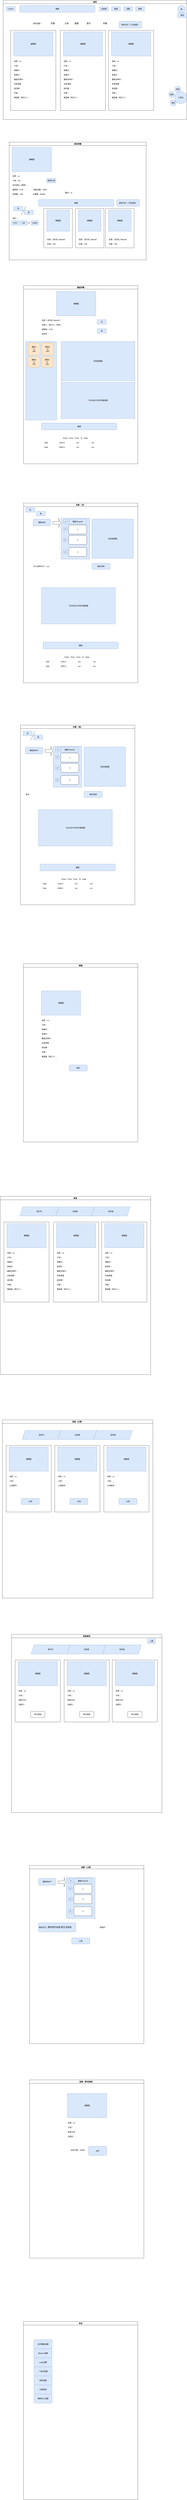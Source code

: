 <mxfile version="20.0.4" type="github">
  <diagram id="REW180NoGFZ-mmMNd1vn" name="Page-1">
    <mxGraphModel dx="19" dy="925" grid="1" gridSize="10" guides="1" tooltips="1" connect="1" arrows="1" fold="1" page="1" pageScale="1" pageWidth="827" pageHeight="1169" math="0" shadow="0">
      <root>
        <mxCell id="0" />
        <mxCell id="1" parent="0" />
        <mxCell id="gjld3cbzGbYmKHsjepiV-26" value="首页" style="swimlane;startSize=23;" parent="1" vertex="1">
          <mxGeometry x="2000" y="100" width="1220" height="790" as="geometry" />
        </mxCell>
        <mxCell id="gjld3cbzGbYmKHsjepiV-27" value="搜索" style="rounded=1;whiteSpace=wrap;html=1;fillColor=#dae8fc;strokeColor=#6c8ebf;" parent="gjld3cbzGbYmKHsjepiV-26" vertex="1">
          <mxGeometry x="110" y="35" width="500" height="45" as="geometry" />
        </mxCell>
        <mxCell id="gjld3cbzGbYmKHsjepiV-28" value="LOGO" style="text;html=1;strokeColor=#6c8ebf;fillColor=#dae8fc;align=center;verticalAlign=middle;whiteSpace=wrap;rounded=0;" parent="gjld3cbzGbYmKHsjepiV-26" vertex="1">
          <mxGeometry x="20" y="42.5" width="60" height="30" as="geometry" />
        </mxCell>
        <mxCell id="gjld3cbzGbYmKHsjepiV-29" value="交易单" style="text;html=1;strokeColor=#6c8ebf;fillColor=#dae8fc;align=center;verticalAlign=middle;whiteSpace=wrap;rounded=0;" parent="gjld3cbzGbYmKHsjepiV-26" vertex="1">
          <mxGeometry x="640" y="42.5" width="60" height="30" as="geometry" />
        </mxCell>
        <mxCell id="gjld3cbzGbYmKHsjepiV-30" value="铸造" style="text;html=1;strokeColor=#6c8ebf;fillColor=#dae8fc;align=center;verticalAlign=middle;whiteSpace=wrap;rounded=0;" parent="gjld3cbzGbYmKHsjepiV-26" vertex="1">
          <mxGeometry x="720" y="42.5" width="60" height="30" as="geometry" />
        </mxCell>
        <mxCell id="gjld3cbzGbYmKHsjepiV-33" value="钱包" style="text;html=1;strokeColor=#6c8ebf;fillColor=#dae8fc;align=center;verticalAlign=middle;whiteSpace=wrap;rounded=0;" parent="gjld3cbzGbYmKHsjepiV-26" vertex="1">
          <mxGeometry x="1160" y="85" width="60" height="30" as="geometry" />
        </mxCell>
        <mxCell id="gjld3cbzGbYmKHsjepiV-34" value="系列选择：&amp;nbsp; &amp;nbsp; &amp;nbsp; &amp;nbsp; &amp;nbsp; &amp;nbsp; &amp;nbsp; &amp;nbsp; &amp;nbsp;&lt;span style=&quot;font-family: 等线; font-size: 10.5pt; background-color: initial;&quot;&gt;形象&amp;nbsp; &amp;nbsp; &amp;nbsp; &amp;nbsp; &amp;nbsp; &amp;nbsp; &amp;nbsp; &amp;nbsp; &amp;nbsp; 土地&amp;nbsp; &amp;nbsp; &amp;nbsp; &amp;nbsp; &amp;nbsp; &amp;nbsp;房屋&amp;nbsp; &amp;nbsp; &amp;nbsp; &amp;nbsp; &amp;nbsp; &amp;nbsp; &amp;nbsp; &amp;nbsp;音乐&amp;nbsp; &amp;nbsp; &amp;nbsp; &amp;nbsp; &amp;nbsp; &amp;nbsp; &amp;nbsp; &amp;nbsp; &amp;nbsp; &amp;nbsp; &amp;nbsp; &amp;nbsp;字画&lt;/span&gt;" style="text;html=1;strokeColor=none;fillColor=none;align=center;verticalAlign=middle;whiteSpace=wrap;rounded=0;" parent="gjld3cbzGbYmKHsjepiV-26" vertex="1">
          <mxGeometry x="120" y="140" width="650" height="30" as="geometry" />
        </mxCell>
        <mxCell id="gjld3cbzGbYmKHsjepiV-35" value="" style="rounded=0;whiteSpace=wrap;html=1;fontColor=#000000;" parent="gjld3cbzGbYmKHsjepiV-26" vertex="1">
          <mxGeometry x="50" y="200" width="300" height="530" as="geometry" />
        </mxCell>
        <mxCell id="gjld3cbzGbYmKHsjepiV-36" value="缩略图" style="rounded=0;whiteSpace=wrap;html=1;fillColor=#dae8fc;strokeColor=#6c8ebf;" parent="gjld3cbzGbYmKHsjepiV-26" vertex="1">
          <mxGeometry x="70" y="210" width="260" height="160" as="geometry" />
        </mxCell>
        <mxCell id="gjld3cbzGbYmKHsjepiV-37" value="名称：xx" style="text;html=1;strokeColor=none;fillColor=none;align=left;verticalAlign=middle;whiteSpace=wrap;rounded=0;fontColor=#000000;" parent="gjld3cbzGbYmKHsjepiV-26" vertex="1">
          <mxGeometry x="70" y="390" width="60" height="30" as="geometry" />
        </mxCell>
        <mxCell id="gjld3cbzGbYmKHsjepiV-38" value="&lt;span style=&quot;&quot;&gt;卖单价：&lt;/span&gt;" style="text;html=1;strokeColor=none;fillColor=none;align=left;verticalAlign=middle;whiteSpace=wrap;rounded=0;fontColor=#000000;" parent="gjld3cbzGbYmKHsjepiV-26" vertex="1">
          <mxGeometry x="70" y="480" width="60" height="30" as="geometry" />
        </mxCell>
        <mxCell id="gjld3cbzGbYmKHsjepiV-39" value="&lt;span style=&quot;&quot;&gt;地板价：&lt;/span&gt;" style="text;html=1;strokeColor=none;fillColor=none;align=left;verticalAlign=middle;whiteSpace=wrap;rounded=0;fontColor=#000000;" parent="gjld3cbzGbYmKHsjepiV-26" vertex="1">
          <mxGeometry x="70" y="450" width="60" height="30" as="geometry" />
        </mxCell>
        <mxCell id="gjld3cbzGbYmKHsjepiV-40" value="&lt;span style=&quot;&quot;&gt;最高买单价：&lt;/span&gt;" style="text;html=1;strokeColor=none;fillColor=none;align=left;verticalAlign=middle;whiteSpace=wrap;rounded=0;fontColor=#000000;" parent="gjld3cbzGbYmKHsjepiV-26" vertex="1">
          <mxGeometry x="70" y="510" width="80" height="30" as="geometry" />
        </mxCell>
        <mxCell id="gjld3cbzGbYmKHsjepiV-41" value="&lt;span style=&quot;&quot;&gt;介绍：&lt;/span&gt;" style="text;html=1;strokeColor=none;fillColor=none;align=left;verticalAlign=middle;whiteSpace=wrap;rounded=0;fontColor=#000000;" parent="gjld3cbzGbYmKHsjepiV-26" vertex="1">
          <mxGeometry x="70" y="420" width="80" height="30" as="geometry" />
        </mxCell>
        <mxCell id="gjld3cbzGbYmKHsjepiV-42" value="买单深度" style="text;html=1;strokeColor=none;fillColor=none;align=left;verticalAlign=middle;whiteSpace=wrap;rounded=0;fontColor=#000000;" parent="gjld3cbzGbYmKHsjepiV-26" vertex="1">
          <mxGeometry x="70" y="540" width="80" height="30" as="geometry" />
        </mxCell>
        <mxCell id="gjld3cbzGbYmKHsjepiV-43" value="成交额：" style="text;html=1;strokeColor=none;fillColor=none;align=left;verticalAlign=middle;whiteSpace=wrap;rounded=0;fontColor=#000000;" parent="gjld3cbzGbYmKHsjepiV-26" vertex="1">
          <mxGeometry x="70" y="570" width="80" height="30" as="geometry" />
        </mxCell>
        <mxCell id="gjld3cbzGbYmKHsjepiV-44" value="市值：" style="text;html=1;strokeColor=none;fillColor=none;align=left;verticalAlign=middle;whiteSpace=wrap;rounded=0;fontColor=#000000;" parent="gjld3cbzGbYmKHsjepiV-26" vertex="1">
          <mxGeometry x="70" y="600" width="80" height="30" as="geometry" />
        </mxCell>
        <mxCell id="gjld3cbzGbYmKHsjepiV-45" value="" style="rounded=0;whiteSpace=wrap;html=1;fontColor=#000000;" parent="gjld3cbzGbYmKHsjepiV-26" vertex="1">
          <mxGeometry x="380" y="200" width="300" height="530" as="geometry" />
        </mxCell>
        <mxCell id="gjld3cbzGbYmKHsjepiV-46" value="缩略图" style="rounded=0;whiteSpace=wrap;html=1;fillColor=#dae8fc;strokeColor=#6c8ebf;" parent="gjld3cbzGbYmKHsjepiV-26" vertex="1">
          <mxGeometry x="400" y="210" width="260" height="160" as="geometry" />
        </mxCell>
        <mxCell id="gjld3cbzGbYmKHsjepiV-47" value="名称：xx" style="text;html=1;strokeColor=none;fillColor=none;align=left;verticalAlign=middle;whiteSpace=wrap;rounded=0;fontColor=#000000;" parent="gjld3cbzGbYmKHsjepiV-26" vertex="1">
          <mxGeometry x="400" y="390" width="60" height="30" as="geometry" />
        </mxCell>
        <mxCell id="gjld3cbzGbYmKHsjepiV-48" value="&lt;span style=&quot;&quot;&gt;卖单价：&lt;/span&gt;" style="text;html=1;strokeColor=none;fillColor=none;align=left;verticalAlign=middle;whiteSpace=wrap;rounded=0;fontColor=#000000;" parent="gjld3cbzGbYmKHsjepiV-26" vertex="1">
          <mxGeometry x="400" y="480" width="60" height="30" as="geometry" />
        </mxCell>
        <mxCell id="gjld3cbzGbYmKHsjepiV-49" value="&lt;span style=&quot;&quot;&gt;地板价：&lt;/span&gt;" style="text;html=1;strokeColor=none;fillColor=none;align=left;verticalAlign=middle;whiteSpace=wrap;rounded=0;fontColor=#000000;" parent="gjld3cbzGbYmKHsjepiV-26" vertex="1">
          <mxGeometry x="400" y="450" width="60" height="30" as="geometry" />
        </mxCell>
        <mxCell id="gjld3cbzGbYmKHsjepiV-50" value="&lt;span style=&quot;&quot;&gt;最高买单价：&lt;/span&gt;" style="text;html=1;strokeColor=none;fillColor=none;align=left;verticalAlign=middle;whiteSpace=wrap;rounded=0;fontColor=#000000;" parent="gjld3cbzGbYmKHsjepiV-26" vertex="1">
          <mxGeometry x="400" y="510" width="80" height="30" as="geometry" />
        </mxCell>
        <mxCell id="gjld3cbzGbYmKHsjepiV-51" value="&lt;span style=&quot;&quot;&gt;介绍：&lt;/span&gt;" style="text;html=1;strokeColor=none;fillColor=none;align=left;verticalAlign=middle;whiteSpace=wrap;rounded=0;fontColor=#000000;" parent="gjld3cbzGbYmKHsjepiV-26" vertex="1">
          <mxGeometry x="400" y="420" width="80" height="30" as="geometry" />
        </mxCell>
        <mxCell id="gjld3cbzGbYmKHsjepiV-52" value="买单深度" style="text;html=1;strokeColor=none;fillColor=none;align=left;verticalAlign=middle;whiteSpace=wrap;rounded=0;fontColor=#000000;" parent="gjld3cbzGbYmKHsjepiV-26" vertex="1">
          <mxGeometry x="400" y="540" width="80" height="30" as="geometry" />
        </mxCell>
        <mxCell id="gjld3cbzGbYmKHsjepiV-53" value="成交额：" style="text;html=1;strokeColor=none;fillColor=none;align=left;verticalAlign=middle;whiteSpace=wrap;rounded=0;fontColor=#000000;" parent="gjld3cbzGbYmKHsjepiV-26" vertex="1">
          <mxGeometry x="400" y="570" width="80" height="30" as="geometry" />
        </mxCell>
        <mxCell id="gjld3cbzGbYmKHsjepiV-54" value="市值：" style="text;html=1;strokeColor=none;fillColor=none;align=left;verticalAlign=middle;whiteSpace=wrap;rounded=0;fontColor=#000000;" parent="gjld3cbzGbYmKHsjepiV-26" vertex="1">
          <mxGeometry x="400" y="600" width="80" height="30" as="geometry" />
        </mxCell>
        <mxCell id="gjld3cbzGbYmKHsjepiV-55" value="" style="rounded=0;whiteSpace=wrap;html=1;fontColor=#000000;" parent="gjld3cbzGbYmKHsjepiV-26" vertex="1">
          <mxGeometry x="700" y="200" width="300" height="530" as="geometry" />
        </mxCell>
        <mxCell id="gjld3cbzGbYmKHsjepiV-56" value="缩略图" style="rounded=0;whiteSpace=wrap;html=1;fillColor=#dae8fc;strokeColor=#6c8ebf;" parent="gjld3cbzGbYmKHsjepiV-26" vertex="1">
          <mxGeometry x="720" y="210" width="260" height="160" as="geometry" />
        </mxCell>
        <mxCell id="gjld3cbzGbYmKHsjepiV-57" value="名称：xx" style="text;html=1;strokeColor=none;fillColor=none;align=left;verticalAlign=middle;whiteSpace=wrap;rounded=0;fontColor=#000000;" parent="gjld3cbzGbYmKHsjepiV-26" vertex="1">
          <mxGeometry x="720" y="390" width="60" height="30" as="geometry" />
        </mxCell>
        <mxCell id="gjld3cbzGbYmKHsjepiV-58" value="&lt;span style=&quot;&quot;&gt;卖单价：&lt;/span&gt;" style="text;html=1;strokeColor=none;fillColor=none;align=left;verticalAlign=middle;whiteSpace=wrap;rounded=0;fontColor=#000000;" parent="gjld3cbzGbYmKHsjepiV-26" vertex="1">
          <mxGeometry x="720" y="480" width="60" height="30" as="geometry" />
        </mxCell>
        <mxCell id="gjld3cbzGbYmKHsjepiV-59" value="&lt;span style=&quot;&quot;&gt;地板价：&lt;/span&gt;" style="text;html=1;strokeColor=none;fillColor=none;align=left;verticalAlign=middle;whiteSpace=wrap;rounded=0;fontColor=#000000;" parent="gjld3cbzGbYmKHsjepiV-26" vertex="1">
          <mxGeometry x="720" y="450" width="60" height="30" as="geometry" />
        </mxCell>
        <mxCell id="gjld3cbzGbYmKHsjepiV-60" value="&lt;span style=&quot;&quot;&gt;最高买单价：&lt;/span&gt;" style="text;html=1;strokeColor=none;fillColor=none;align=left;verticalAlign=middle;whiteSpace=wrap;rounded=0;fontColor=#000000;" parent="gjld3cbzGbYmKHsjepiV-26" vertex="1">
          <mxGeometry x="720" y="510" width="80" height="30" as="geometry" />
        </mxCell>
        <mxCell id="gjld3cbzGbYmKHsjepiV-61" value="&lt;span style=&quot;&quot;&gt;介绍：&lt;/span&gt;" style="text;html=1;strokeColor=none;fillColor=none;align=left;verticalAlign=middle;whiteSpace=wrap;rounded=0;fontColor=#000000;" parent="gjld3cbzGbYmKHsjepiV-26" vertex="1">
          <mxGeometry x="720" y="420" width="80" height="30" as="geometry" />
        </mxCell>
        <mxCell id="gjld3cbzGbYmKHsjepiV-62" value="买单深度" style="text;html=1;strokeColor=none;fillColor=none;align=left;verticalAlign=middle;whiteSpace=wrap;rounded=0;fontColor=#000000;" parent="gjld3cbzGbYmKHsjepiV-26" vertex="1">
          <mxGeometry x="720" y="540" width="80" height="30" as="geometry" />
        </mxCell>
        <mxCell id="gjld3cbzGbYmKHsjepiV-63" value="成交额：" style="text;html=1;strokeColor=none;fillColor=none;align=left;verticalAlign=middle;whiteSpace=wrap;rounded=0;fontColor=#000000;" parent="gjld3cbzGbYmKHsjepiV-26" vertex="1">
          <mxGeometry x="720" y="570" width="80" height="30" as="geometry" />
        </mxCell>
        <mxCell id="gjld3cbzGbYmKHsjepiV-64" value="市值：" style="text;html=1;strokeColor=none;fillColor=none;align=left;verticalAlign=middle;whiteSpace=wrap;rounded=0;fontColor=#000000;" parent="gjld3cbzGbYmKHsjepiV-26" vertex="1">
          <mxGeometry x="720" y="600" width="80" height="30" as="geometry" />
        </mxCell>
        <mxCell id="gjld3cbzGbYmKHsjepiV-65" value="铸造者（发行人）：" style="text;html=1;strokeColor=none;fillColor=none;align=left;verticalAlign=middle;whiteSpace=wrap;rounded=0;fontColor=#000000;" parent="gjld3cbzGbYmKHsjepiV-26" vertex="1">
          <mxGeometry x="720" y="630" width="110" height="30" as="geometry" />
        </mxCell>
        <mxCell id="gjld3cbzGbYmKHsjepiV-66" value="排序方式（下拉选择）" style="rounded=1;whiteSpace=wrap;html=1;fillColor=#dae8fc;strokeColor=#6c8ebf;" parent="gjld3cbzGbYmKHsjepiV-26" vertex="1">
          <mxGeometry x="770" y="140" width="150" height="45" as="geometry" />
        </mxCell>
        <mxCell id="gjld3cbzGbYmKHsjepiV-67" value="铸造者（发行人）：" style="text;html=1;strokeColor=none;fillColor=none;align=left;verticalAlign=middle;whiteSpace=wrap;rounded=0;fontColor=#000000;" parent="gjld3cbzGbYmKHsjepiV-26" vertex="1">
          <mxGeometry x="400" y="630" width="110" height="30" as="geometry" />
        </mxCell>
        <mxCell id="gjld3cbzGbYmKHsjepiV-68" value="铸造者（发行人）：" style="text;html=1;strokeColor=none;fillColor=none;align=left;verticalAlign=middle;whiteSpace=wrap;rounded=0;fontColor=#000000;" parent="gjld3cbzGbYmKHsjepiV-26" vertex="1">
          <mxGeometry x="70" y="630" width="110" height="30" as="geometry" />
        </mxCell>
        <mxCell id="gjld3cbzGbYmKHsjepiV-69" value="设置" style="text;html=1;strokeColor=#6c8ebf;fillColor=#dae8fc;align=center;verticalAlign=middle;whiteSpace=wrap;rounded=0;" parent="gjld3cbzGbYmKHsjepiV-26" vertex="1">
          <mxGeometry x="800" y="42.5" width="60" height="30" as="geometry" />
        </mxCell>
        <mxCell id="gjld3cbzGbYmKHsjepiV-70" value="帮助" style="text;html=1;strokeColor=#6c8ebf;fillColor=#dae8fc;align=center;verticalAlign=middle;whiteSpace=wrap;rounded=0;" parent="gjld3cbzGbYmKHsjepiV-26" vertex="1">
          <mxGeometry x="880" y="42.5" width="60" height="30" as="geometry" />
        </mxCell>
        <mxCell id="n3707ELWsgWbR277SPKF-1" value="工具台" style="ellipse;whiteSpace=wrap;html=1;aspect=fixed;fillColor=#dae8fc;strokeColor=#6c8ebf;" vertex="1" parent="gjld3cbzGbYmKHsjepiV-26">
          <mxGeometry x="1140" y="605" width="80" height="80" as="geometry" />
        </mxCell>
        <mxCell id="n3707ELWsgWbR277SPKF-2" value="空投" style="ellipse;whiteSpace=wrap;html=1;aspect=fixed;fillColor=#dae8fc;strokeColor=#6c8ebf;" vertex="1" parent="gjld3cbzGbYmKHsjepiV-26">
          <mxGeometry x="1140" y="570" width="40" height="40" as="geometry" />
        </mxCell>
        <mxCell id="n3707ELWsgWbR277SPKF-3" value="拍卖" style="ellipse;whiteSpace=wrap;html=1;aspect=fixed;fillColor=#dae8fc;strokeColor=#6c8ebf;" vertex="1" parent="gjld3cbzGbYmKHsjepiV-26">
          <mxGeometry x="1100" y="605" width="40" height="40" as="geometry" />
        </mxCell>
        <mxCell id="n3707ELWsgWbR277SPKF-4" value="首发" style="ellipse;whiteSpace=wrap;html=1;aspect=fixed;fillColor=#dae8fc;strokeColor=#6c8ebf;" vertex="1" parent="gjld3cbzGbYmKHsjepiV-26">
          <mxGeometry x="1110" y="660" width="40" height="40" as="geometry" />
        </mxCell>
        <mxCell id="n3707ELWsgWbR277SPKF-6" value="我" style="ellipse;whiteSpace=wrap;html=1;aspect=fixed;fillColor=#dae8fc;strokeColor=#6c8ebf;" vertex="1" parent="gjld3cbzGbYmKHsjepiV-26">
          <mxGeometry x="1160" y="35" width="50" height="50" as="geometry" />
        </mxCell>
        <mxCell id="gjld3cbzGbYmKHsjepiV-71" value="系列详情" style="swimlane;fontColor=#000000;" parent="1" vertex="1">
          <mxGeometry x="2040" y="1040" width="910" height="780" as="geometry" />
        </mxCell>
        <mxCell id="gjld3cbzGbYmKHsjepiV-72" value="缩略图" style="rounded=0;whiteSpace=wrap;html=1;fillColor=#dae8fc;strokeColor=#6c8ebf;" parent="gjld3cbzGbYmKHsjepiV-71" vertex="1">
          <mxGeometry x="20" y="35" width="260" height="160" as="geometry" />
        </mxCell>
        <mxCell id="gjld3cbzGbYmKHsjepiV-73" value="名称：xx" style="text;html=1;strokeColor=none;fillColor=none;align=left;verticalAlign=middle;whiteSpace=wrap;rounded=0;fontColor=#000000;" parent="gjld3cbzGbYmKHsjepiV-71" vertex="1">
          <mxGeometry x="20" y="210" width="60" height="30" as="geometry" />
        </mxCell>
        <mxCell id="gjld3cbzGbYmKHsjepiV-74" value="&lt;span style=&quot;&quot;&gt;卖单数：100&lt;/span&gt;" style="text;html=1;strokeColor=none;fillColor=none;align=left;verticalAlign=middle;whiteSpace=wrap;rounded=0;fontColor=#000000;" parent="gjld3cbzGbYmKHsjepiV-71" vertex="1">
          <mxGeometry x="20" y="330" width="100" height="30" as="geometry" />
        </mxCell>
        <mxCell id="gjld3cbzGbYmKHsjepiV-75" value="&lt;span style=&quot;&quot;&gt;商品总数：3000&lt;/span&gt;" style="text;html=1;strokeColor=none;fillColor=none;align=left;verticalAlign=middle;whiteSpace=wrap;rounded=0;fontColor=#000000;" parent="gjld3cbzGbYmKHsjepiV-71" vertex="1">
          <mxGeometry x="160" y="300" width="90" height="30" as="geometry" />
        </mxCell>
        <mxCell id="gjld3cbzGbYmKHsjepiV-76" value="&lt;span style=&quot;&quot;&gt;介绍：xxx&lt;/span&gt;" style="text;html=1;strokeColor=none;fillColor=none;align=left;verticalAlign=middle;whiteSpace=wrap;rounded=0;fontColor=#000000;" parent="gjld3cbzGbYmKHsjepiV-71" vertex="1">
          <mxGeometry x="20" y="240" width="80" height="30" as="geometry" />
        </mxCell>
        <mxCell id="gjld3cbzGbYmKHsjepiV-77" value="修改介绍" style="text;html=1;strokeColor=#6c8ebf;fillColor=#dae8fc;align=center;verticalAlign=middle;whiteSpace=wrap;rounded=0;" parent="gjld3cbzGbYmKHsjepiV-71" vertex="1">
          <mxGeometry x="250" y="240" width="60" height="30" as="geometry" />
        </mxCell>
        <mxCell id="gjld3cbzGbYmKHsjepiV-78" value="合约地址（网络）：" style="text;html=1;strokeColor=none;fillColor=none;align=left;verticalAlign=middle;whiteSpace=wrap;rounded=0;fontColor=#000000;" parent="gjld3cbzGbYmKHsjepiV-71" vertex="1">
          <mxGeometry x="20" y="270" width="130" height="30" as="geometry" />
        </mxCell>
        <mxCell id="gjld3cbzGbYmKHsjepiV-79" value="版税率：0.05" style="text;html=1;strokeColor=none;fillColor=none;align=left;verticalAlign=middle;whiteSpace=wrap;rounded=0;fontColor=#000000;" parent="gjld3cbzGbYmKHsjepiV-71" vertex="1">
          <mxGeometry x="20" y="300" width="80" height="30" as="geometry" />
        </mxCell>
        <mxCell id="gjld3cbzGbYmKHsjepiV-80" value="&lt;span style=&quot;&quot;&gt;买单数：80000&lt;/span&gt;" style="text;html=1;strokeColor=none;fillColor=none;align=left;verticalAlign=middle;whiteSpace=wrap;rounded=0;fontColor=#000000;" parent="gjld3cbzGbYmKHsjepiV-71" vertex="1">
          <mxGeometry x="155" y="330" width="100" height="30" as="geometry" />
        </mxCell>
        <mxCell id="gjld3cbzGbYmKHsjepiV-81" value="" style="rounded=0;whiteSpace=wrap;html=1;fontColor=#000000;" parent="gjld3cbzGbYmKHsjepiV-71" vertex="1">
          <mxGeometry x="230" y="440" width="190" height="260" as="geometry" />
        </mxCell>
        <mxCell id="gjld3cbzGbYmKHsjepiV-82" value="缩略图" style="rounded=0;whiteSpace=wrap;html=1;fillColor=#dae8fc;strokeColor=#6c8ebf;" parent="gjld3cbzGbYmKHsjepiV-71" vertex="1">
          <mxGeometry x="250" y="450" width="150" height="140" as="geometry" />
        </mxCell>
        <mxCell id="gjld3cbzGbYmKHsjepiV-83" value="名称：合约名 TokenID" style="text;html=1;strokeColor=none;fillColor=none;align=left;verticalAlign=middle;whiteSpace=wrap;rounded=0;fontColor=#000000;" parent="gjld3cbzGbYmKHsjepiV-71" vertex="1">
          <mxGeometry x="250" y="630" width="150" height="30" as="geometry" />
        </mxCell>
        <mxCell id="gjld3cbzGbYmKHsjepiV-84" value="价格：100" style="text;html=1;strokeColor=none;fillColor=none;align=left;verticalAlign=middle;whiteSpace=wrap;rounded=0;fontColor=#000000;" parent="gjld3cbzGbYmKHsjepiV-71" vertex="1">
          <mxGeometry x="250" y="660" width="100" height="30" as="geometry" />
        </mxCell>
        <mxCell id="gjld3cbzGbYmKHsjepiV-85" value="集合：xx" style="text;html=1;strokeColor=none;fillColor=none;align=left;verticalAlign=middle;whiteSpace=wrap;rounded=0;fontColor=#000000;" parent="gjld3cbzGbYmKHsjepiV-71" vertex="1">
          <mxGeometry x="370" y="320" width="100" height="30" as="geometry" />
        </mxCell>
        <mxCell id="gjld3cbzGbYmKHsjepiV-86" value="搜索" style="rounded=1;whiteSpace=wrap;html=1;fillColor=#dae8fc;strokeColor=#6c8ebf;" parent="gjld3cbzGbYmKHsjepiV-71" vertex="1">
          <mxGeometry x="195" y="380" width="500" height="45" as="geometry" />
        </mxCell>
        <mxCell id="gjld3cbzGbYmKHsjepiV-87" value="排序方式（下拉选择）" style="rounded=1;whiteSpace=wrap;html=1;fillColor=#dae8fc;strokeColor=#6c8ebf;" parent="gjld3cbzGbYmKHsjepiV-71" vertex="1">
          <mxGeometry x="715" y="380" width="150" height="45" as="geometry" />
        </mxCell>
        <mxCell id="gjld3cbzGbYmKHsjepiV-88" value="100" style="rounded=1;whiteSpace=wrap;html=1;fillColor=#dae8fc;strokeColor=#6c8ebf;" parent="gjld3cbzGbYmKHsjepiV-71" vertex="1">
          <mxGeometry x="70" y="520" width="50" height="30" as="geometry" />
        </mxCell>
        <mxCell id="gjld3cbzGbYmKHsjepiV-89" value="单价：" style="text;html=1;align=center;verticalAlign=middle;resizable=0;points=[];autosize=1;strokeColor=none;fillColor=none;fontColor=#000000;" parent="gjld3cbzGbYmKHsjepiV-71" vertex="1">
          <mxGeometry x="10" y="490" width="60" height="30" as="geometry" />
        </mxCell>
        <mxCell id="gjld3cbzGbYmKHsjepiV-90" value="10000" style="rounded=1;whiteSpace=wrap;html=1;fillColor=#dae8fc;strokeColor=#6c8ebf;" parent="gjld3cbzGbYmKHsjepiV-71" vertex="1">
          <mxGeometry x="145" y="520" width="50" height="30" as="geometry" />
        </mxCell>
        <mxCell id="gjld3cbzGbYmKHsjepiV-91" value="To" style="text;html=1;align=center;verticalAlign=middle;resizable=0;points=[];autosize=1;strokeColor=none;fillColor=none;fontColor=#000000;" parent="gjld3cbzGbYmKHsjepiV-71" vertex="1">
          <mxGeometry x="110" y="520" width="40" height="30" as="geometry" />
        </mxCell>
        <mxCell id="gjld3cbzGbYmKHsjepiV-92" value="买" style="text;html=1;strokeColor=#6c8ebf;fillColor=#dae8fc;align=center;verticalAlign=middle;whiteSpace=wrap;rounded=0;" parent="gjld3cbzGbYmKHsjepiV-71" vertex="1">
          <mxGeometry x="30" y="425" width="60" height="30" as="geometry" />
        </mxCell>
        <mxCell id="gjld3cbzGbYmKHsjepiV-93" value="卖" style="text;html=1;strokeColor=#6c8ebf;fillColor=#dae8fc;align=center;verticalAlign=middle;whiteSpace=wrap;rounded=0;" parent="gjld3cbzGbYmKHsjepiV-71" vertex="1">
          <mxGeometry x="100" y="450" width="60" height="30" as="geometry" />
        </mxCell>
        <mxCell id="gjld3cbzGbYmKHsjepiV-94" value="ETH" style="rounded=1;whiteSpace=wrap;html=1;fillColor=#dae8fc;strokeColor=#6c8ebf;" parent="gjld3cbzGbYmKHsjepiV-71" vertex="1">
          <mxGeometry x="15" y="520" width="50" height="30" as="geometry" />
        </mxCell>
        <mxCell id="gjld3cbzGbYmKHsjepiV-95" value="" style="endArrow=none;html=1;rounded=0;fontColor=#000000;" parent="gjld3cbzGbYmKHsjepiV-71" edge="1">
          <mxGeometry width="50" height="50" relative="1" as="geometry">
            <mxPoint x="80" y="485" as="sourcePoint" />
            <mxPoint x="110" y="425" as="targetPoint" />
          </mxGeometry>
        </mxCell>
        <mxCell id="gjld3cbzGbYmKHsjepiV-96" value="" style="rounded=0;whiteSpace=wrap;html=1;fontColor=#000000;" parent="gjld3cbzGbYmKHsjepiV-71" vertex="1">
          <mxGeometry x="440" y="440" width="190" height="260" as="geometry" />
        </mxCell>
        <mxCell id="gjld3cbzGbYmKHsjepiV-97" value="缩略图" style="rounded=0;whiteSpace=wrap;html=1;fillColor=#dae8fc;strokeColor=#6c8ebf;" parent="gjld3cbzGbYmKHsjepiV-71" vertex="1">
          <mxGeometry x="460" y="450" width="150" height="140" as="geometry" />
        </mxCell>
        <mxCell id="gjld3cbzGbYmKHsjepiV-98" value="名称：合约名 TokenID" style="text;html=1;strokeColor=none;fillColor=none;align=left;verticalAlign=middle;whiteSpace=wrap;rounded=0;fontColor=#000000;" parent="gjld3cbzGbYmKHsjepiV-71" vertex="1">
          <mxGeometry x="460" y="630" width="150" height="30" as="geometry" />
        </mxCell>
        <mxCell id="gjld3cbzGbYmKHsjepiV-99" value="价格：100" style="text;html=1;strokeColor=none;fillColor=none;align=left;verticalAlign=middle;whiteSpace=wrap;rounded=0;fontColor=#000000;" parent="gjld3cbzGbYmKHsjepiV-71" vertex="1">
          <mxGeometry x="460" y="660" width="100" height="30" as="geometry" />
        </mxCell>
        <mxCell id="gjld3cbzGbYmKHsjepiV-100" value="" style="rounded=0;whiteSpace=wrap;html=1;fontColor=#000000;" parent="gjld3cbzGbYmKHsjepiV-71" vertex="1">
          <mxGeometry x="640" y="440" width="190" height="260" as="geometry" />
        </mxCell>
        <mxCell id="gjld3cbzGbYmKHsjepiV-101" value="缩略图" style="rounded=0;whiteSpace=wrap;html=1;fillColor=#dae8fc;strokeColor=#6c8ebf;" parent="gjld3cbzGbYmKHsjepiV-71" vertex="1">
          <mxGeometry x="660" y="450" width="150" height="140" as="geometry" />
        </mxCell>
        <mxCell id="gjld3cbzGbYmKHsjepiV-102" value="名称：合约名 TokenID" style="text;html=1;strokeColor=none;fillColor=none;align=left;verticalAlign=middle;whiteSpace=wrap;rounded=0;fontColor=#000000;" parent="gjld3cbzGbYmKHsjepiV-71" vertex="1">
          <mxGeometry x="660" y="630" width="150" height="30" as="geometry" />
        </mxCell>
        <mxCell id="gjld3cbzGbYmKHsjepiV-103" value="价格：100" style="text;html=1;strokeColor=none;fillColor=none;align=left;verticalAlign=middle;whiteSpace=wrap;rounded=0;fontColor=#000000;" parent="gjld3cbzGbYmKHsjepiV-71" vertex="1">
          <mxGeometry x="660" y="660" width="100" height="30" as="geometry" />
        </mxCell>
        <mxCell id="gjld3cbzGbYmKHsjepiV-104" value="商品详情" style="swimlane;fontColor=#000000;" parent="1" vertex="1">
          <mxGeometry x="2135" y="1990" width="760" height="1180" as="geometry" />
        </mxCell>
        <mxCell id="gjld3cbzGbYmKHsjepiV-105" value="缩略图" style="rounded=0;whiteSpace=wrap;html=1;fillColor=#dae8fc;strokeColor=#6c8ebf;" parent="gjld3cbzGbYmKHsjepiV-104" vertex="1">
          <mxGeometry x="220" y="40" width="260" height="160" as="geometry" />
        </mxCell>
        <mxCell id="gjld3cbzGbYmKHsjepiV-106" value="&lt;span style=&quot;&quot;&gt;成交价：&lt;/span&gt;" style="text;html=1;strokeColor=none;fillColor=none;align=left;verticalAlign=middle;whiteSpace=wrap;rounded=0;fontColor=#000000;" parent="gjld3cbzGbYmKHsjepiV-104" vertex="1">
          <mxGeometry x="120" y="305" width="100" height="30" as="geometry" />
        </mxCell>
        <mxCell id="gjld3cbzGbYmKHsjepiV-107" value="&lt;span style=&quot;&quot;&gt;持有人（发行人）/地址：&lt;/span&gt;" style="text;html=1;strokeColor=none;fillColor=none;align=left;verticalAlign=middle;whiteSpace=wrap;rounded=0;fontColor=#000000;" parent="gjld3cbzGbYmKHsjepiV-104" vertex="1">
          <mxGeometry x="120" y="245" width="140" height="30" as="geometry" />
        </mxCell>
        <mxCell id="gjld3cbzGbYmKHsjepiV-108" value="版税率：0.05" style="text;html=1;strokeColor=none;fillColor=none;align=left;verticalAlign=middle;whiteSpace=wrap;rounded=0;fontColor=#000000;" parent="gjld3cbzGbYmKHsjepiV-104" vertex="1">
          <mxGeometry x="120" y="275" width="80" height="30" as="geometry" />
        </mxCell>
        <mxCell id="gjld3cbzGbYmKHsjepiV-109" value="名称：合约名 TokenID" style="text;html=1;strokeColor=none;fillColor=none;align=left;verticalAlign=middle;whiteSpace=wrap;rounded=0;fontColor=#000000;" parent="gjld3cbzGbYmKHsjepiV-104" vertex="1">
          <mxGeometry x="120" y="215" width="150" height="30" as="geometry" />
        </mxCell>
        <mxCell id="gjld3cbzGbYmKHsjepiV-110" value="买卖深度图" style="rounded=0;whiteSpace=wrap;html=1;fillColor=#dae8fc;strokeColor=#6c8ebf;" parent="gjld3cbzGbYmKHsjepiV-104" vertex="1">
          <mxGeometry x="250" y="370" width="490" height="260" as="geometry" />
        </mxCell>
        <mxCell id="gjld3cbzGbYmKHsjepiV-111" value="卖" style="text;html=1;strokeColor=#6c8ebf;fillColor=#dae8fc;align=center;verticalAlign=middle;whiteSpace=wrap;rounded=0;" parent="gjld3cbzGbYmKHsjepiV-104" vertex="1">
          <mxGeometry x="490" y="285" width="60" height="30" as="geometry" />
        </mxCell>
        <mxCell id="gjld3cbzGbYmKHsjepiV-112" value="买" style="text;html=1;strokeColor=#6c8ebf;fillColor=#dae8fc;align=center;verticalAlign=middle;whiteSpace=wrap;rounded=0;" parent="gjld3cbzGbYmKHsjepiV-104" vertex="1">
          <mxGeometry x="490" y="225" width="60" height="30" as="geometry" />
        </mxCell>
        <mxCell id="gjld3cbzGbYmKHsjepiV-113" value="" style="rounded=0;whiteSpace=wrap;html=1;fillColor=#dae8fc;strokeColor=#6c8ebf;" parent="gjld3cbzGbYmKHsjepiV-104" vertex="1">
          <mxGeometry x="15" y="370" width="205" height="520" as="geometry" />
        </mxCell>
        <mxCell id="gjld3cbzGbYmKHsjepiV-114" value="属性1&lt;br&gt;xx&lt;br&gt;300" style="rounded=1;whiteSpace=wrap;html=1;fillColor=#ffe6cc;strokeColor=#d79b00;" parent="gjld3cbzGbYmKHsjepiV-104" vertex="1">
          <mxGeometry x="30" y="380" width="80" height="80" as="geometry" />
        </mxCell>
        <mxCell id="gjld3cbzGbYmKHsjepiV-115" value="属性2&lt;br&gt;xx&lt;br&gt;300" style="rounded=1;whiteSpace=wrap;html=1;fillColor=#ffe6cc;strokeColor=#d79b00;" parent="gjld3cbzGbYmKHsjepiV-104" vertex="1">
          <mxGeometry x="120" y="380" width="80" height="80" as="geometry" />
        </mxCell>
        <mxCell id="gjld3cbzGbYmKHsjepiV-116" value="属性3&lt;br&gt;xx&lt;br&gt;300" style="rounded=1;whiteSpace=wrap;html=1;fillColor=#ffe6cc;strokeColor=#d79b00;" parent="gjld3cbzGbYmKHsjepiV-104" vertex="1">
          <mxGeometry x="30" y="470" width="80" height="70" as="geometry" />
        </mxCell>
        <mxCell id="gjld3cbzGbYmKHsjepiV-117" value="属性4&lt;br&gt;xx&lt;br&gt;300" style="rounded=1;whiteSpace=wrap;html=1;fillColor=#ffe6cc;strokeColor=#d79b00;" parent="gjld3cbzGbYmKHsjepiV-104" vertex="1">
          <mxGeometry x="120" y="470" width="75" height="70" as="geometry" />
        </mxCell>
        <mxCell id="gjld3cbzGbYmKHsjepiV-118" value="7日/30日/1年均价蜡烛图" style="rounded=0;whiteSpace=wrap;html=1;fillColor=#dae8fc;strokeColor=#6c8ebf;" parent="gjld3cbzGbYmKHsjepiV-104" vertex="1">
          <mxGeometry x="250" y="640" width="490" height="240" as="geometry" />
        </mxCell>
        <mxCell id="gjld3cbzGbYmKHsjepiV-119" value="搜索" style="rounded=1;whiteSpace=wrap;html=1;fillColor=#dae8fc;strokeColor=#6c8ebf;" parent="gjld3cbzGbYmKHsjepiV-104" vertex="1">
          <mxGeometry x="120" y="910" width="500" height="45" as="geometry" />
        </mxCell>
        <mxCell id="gjld3cbzGbYmKHsjepiV-120" value="Event&lt;span style=&quot;white-space: pre;&quot;&gt; &lt;span style=&quot;white-space: pre;&quot;&gt; &lt;/span&gt;&lt;/span&gt;&lt;span style=&quot;white-space: pre;&quot;&gt; &lt;/span&gt;Price&lt;span style=&quot;white-space: pre;&quot;&gt; &lt;span style=&quot;white-space: pre;&quot;&gt; &lt;/span&gt;&lt;/span&gt;&lt;span style=&quot;white-space: pre;&quot;&gt; &lt;/span&gt;From&lt;span style=&quot;white-space: pre;&quot;&gt; &lt;span style=&quot;white-space: pre;&quot;&gt; &lt;/span&gt;&lt;/span&gt;&lt;span style=&quot;white-space: pre;&quot;&gt; &lt;/span&gt;To&lt;span style=&quot;white-space: pre;&quot;&gt; &lt;/span&gt;&lt;span style=&quot;white-space: pre;&quot;&gt; &lt;span style=&quot;white-space: pre;&quot;&gt; &lt;/span&gt;&lt;/span&gt;Date" style="text;html=1;strokeColor=none;fillColor=none;align=center;verticalAlign=middle;whiteSpace=wrap;rounded=0;fontColor=#000000;" parent="gjld3cbzGbYmKHsjepiV-104" vertex="1">
          <mxGeometry x="70" y="990" width="550" height="40" as="geometry" />
        </mxCell>
        <mxCell id="gjld3cbzGbYmKHsjepiV-121" value="Sale" style="text;html=1;align=center;verticalAlign=middle;resizable=0;points=[];autosize=1;strokeColor=none;fillColor=none;fontColor=#000000;" parent="gjld3cbzGbYmKHsjepiV-104" vertex="1">
          <mxGeometry x="125" y="1025" width="50" height="30" as="geometry" />
        </mxCell>
        <mxCell id="gjld3cbzGbYmKHsjepiV-122" value="1100.0" style="text;html=1;align=center;verticalAlign=middle;resizable=0;points=[];autosize=1;strokeColor=none;fillColor=none;fontColor=#000000;" parent="gjld3cbzGbYmKHsjepiV-104" vertex="1">
          <mxGeometry x="225" y="1025" width="60" height="30" as="geometry" />
        </mxCell>
        <mxCell id="gjld3cbzGbYmKHsjepiV-123" value="xxx" style="text;html=1;align=center;verticalAlign=middle;resizable=0;points=[];autosize=1;strokeColor=none;fillColor=none;fontColor=#000000;" parent="gjld3cbzGbYmKHsjepiV-104" vertex="1">
          <mxGeometry x="340" y="1025" width="40" height="30" as="geometry" />
        </mxCell>
        <mxCell id="gjld3cbzGbYmKHsjepiV-124" value="xxx" style="text;html=1;align=center;verticalAlign=middle;resizable=0;points=[];autosize=1;strokeColor=none;fillColor=none;fontColor=#000000;" parent="gjld3cbzGbYmKHsjepiV-104" vertex="1">
          <mxGeometry x="440" y="1025" width="40" height="30" as="geometry" />
        </mxCell>
        <mxCell id="gjld3cbzGbYmKHsjepiV-125" value="Sale" style="text;html=1;align=center;verticalAlign=middle;resizable=0;points=[];autosize=1;strokeColor=none;fillColor=none;fontColor=#000000;" parent="gjld3cbzGbYmKHsjepiV-104" vertex="1">
          <mxGeometry x="125" y="1055" width="50" height="30" as="geometry" />
        </mxCell>
        <mxCell id="gjld3cbzGbYmKHsjepiV-126" value="5000.0" style="text;html=1;align=center;verticalAlign=middle;resizable=0;points=[];autosize=1;strokeColor=none;fillColor=none;fontColor=#000000;" parent="gjld3cbzGbYmKHsjepiV-104" vertex="1">
          <mxGeometry x="225" y="1055" width="60" height="30" as="geometry" />
        </mxCell>
        <mxCell id="gjld3cbzGbYmKHsjepiV-127" value="xxx" style="text;html=1;align=center;verticalAlign=middle;resizable=0;points=[];autosize=1;strokeColor=none;fillColor=none;fontColor=#000000;" parent="gjld3cbzGbYmKHsjepiV-104" vertex="1">
          <mxGeometry x="340" y="1055" width="40" height="30" as="geometry" />
        </mxCell>
        <mxCell id="gjld3cbzGbYmKHsjepiV-128" value="xxx" style="text;html=1;align=center;verticalAlign=middle;resizable=0;points=[];autosize=1;strokeColor=none;fillColor=none;fontColor=#000000;" parent="gjld3cbzGbYmKHsjepiV-104" vertex="1">
          <mxGeometry x="440" y="1055" width="40" height="30" as="geometry" />
        </mxCell>
        <mxCell id="gjld3cbzGbYmKHsjepiV-129" value="交易（ 买）" style="swimlane;fontColor=#000000;" parent="1" vertex="1">
          <mxGeometry x="2135" y="3430" width="760" height="1190" as="geometry" />
        </mxCell>
        <mxCell id="gjld3cbzGbYmKHsjepiV-130" value="搜索合约" style="rounded=1;whiteSpace=wrap;html=1;fillColor=#dae8fc;strokeColor=#6c8ebf;" parent="gjld3cbzGbYmKHsjepiV-129" vertex="1">
          <mxGeometry x="65" y="105.75" width="115" height="45" as="geometry" />
        </mxCell>
        <mxCell id="gjld3cbzGbYmKHsjepiV-131" value="" style="rounded=0;whiteSpace=wrap;html=1;fillColor=#dae8fc;strokeColor=#6c8ebf;" parent="gjld3cbzGbYmKHsjepiV-129" vertex="1">
          <mxGeometry x="250" y="100" width="190" height="271" as="geometry" />
        </mxCell>
        <mxCell id="gjld3cbzGbYmKHsjepiV-132" value="1" style="rounded=1;whiteSpace=wrap;html=1;fontColor=#000000;" parent="gjld3cbzGbYmKHsjepiV-129" vertex="1">
          <mxGeometry x="300" y="145" width="120" height="60" as="geometry" />
        </mxCell>
        <mxCell id="gjld3cbzGbYmKHsjepiV-133" value="2" style="rounded=1;whiteSpace=wrap;html=1;fontColor=#000000;" parent="gjld3cbzGbYmKHsjepiV-129" vertex="1">
          <mxGeometry x="300" y="213.5" width="120" height="60" as="geometry" />
        </mxCell>
        <mxCell id="gjld3cbzGbYmKHsjepiV-134" value="3" style="rounded=1;whiteSpace=wrap;html=1;fontColor=#000000;" parent="gjld3cbzGbYmKHsjepiV-129" vertex="1">
          <mxGeometry x="300" y="293.5" width="120" height="60" as="geometry" />
        </mxCell>
        <mxCell id="gjld3cbzGbYmKHsjepiV-135" value="搜索TokenID" style="rounded=1;whiteSpace=wrap;html=1;fillColor=#dae8fc;strokeColor=#6c8ebf;" parent="gjld3cbzGbYmKHsjepiV-129" vertex="1">
          <mxGeometry x="302.5" y="105.75" width="115" height="33.5" as="geometry" />
        </mxCell>
        <mxCell id="gjld3cbzGbYmKHsjepiV-136" value="✔" style="rounded=1;whiteSpace=wrap;html=1;fillColor=#dae8fc;strokeColor=#6c8ebf;" parent="gjld3cbzGbYmKHsjepiV-129" vertex="1">
          <mxGeometry x="265" y="108.63" width="30" height="27.75" as="geometry" />
        </mxCell>
        <mxCell id="gjld3cbzGbYmKHsjepiV-137" value="✔" style="rounded=1;whiteSpace=wrap;html=1;fillColor=#dae8fc;strokeColor=#6c8ebf;" parent="gjld3cbzGbYmKHsjepiV-129" vertex="1">
          <mxGeometry x="265" y="161.12" width="25" height="22.38" as="geometry" />
        </mxCell>
        <mxCell id="gjld3cbzGbYmKHsjepiV-138" value="✔" style="rounded=1;whiteSpace=wrap;html=1;fillColor=#dae8fc;strokeColor=#6c8ebf;" parent="gjld3cbzGbYmKHsjepiV-129" vertex="1">
          <mxGeometry x="265" y="232.31" width="25" height="22.38" as="geometry" />
        </mxCell>
        <mxCell id="gjld3cbzGbYmKHsjepiV-139" value="✔" style="rounded=1;whiteSpace=wrap;html=1;fillColor=#dae8fc;strokeColor=#6c8ebf;" parent="gjld3cbzGbYmKHsjepiV-129" vertex="1">
          <mxGeometry x="265" y="312.31" width="25" height="22.38" as="geometry" />
        </mxCell>
        <mxCell id="gjld3cbzGbYmKHsjepiV-140" value="" style="shape=singleArrow;whiteSpace=wrap;html=1;fontColor=#000000;" parent="gjld3cbzGbYmKHsjepiV-129" vertex="1">
          <mxGeometry x="195" y="101.12" width="50" height="60" as="geometry" />
        </mxCell>
        <mxCell id="gjld3cbzGbYmKHsjepiV-141" value="买入成本/NFT：xxx" style="text;html=1;strokeColor=none;fillColor=none;align=left;verticalAlign=middle;whiteSpace=wrap;rounded=0;fontColor=#000000;" parent="gjld3cbzGbYmKHsjepiV-129" vertex="1">
          <mxGeometry x="65" y="403.5" width="145" height="30" as="geometry" />
        </mxCell>
        <mxCell id="gjld3cbzGbYmKHsjepiV-142" value="提交买单" style="rounded=1;whiteSpace=wrap;html=1;fillColor=#dae8fc;strokeColor=#6c8ebf;" parent="gjld3cbzGbYmKHsjepiV-129" vertex="1">
          <mxGeometry x="455" y="398.5" width="120" height="40" as="geometry" />
        </mxCell>
        <mxCell id="gjld3cbzGbYmKHsjepiV-143" value="买卖深度图" style="rounded=0;whiteSpace=wrap;html=1;fillColor=#dae8fc;strokeColor=#6c8ebf;" parent="gjld3cbzGbYmKHsjepiV-129" vertex="1">
          <mxGeometry x="455" y="105.5" width="275" height="260" as="geometry" />
        </mxCell>
        <mxCell id="gjld3cbzGbYmKHsjepiV-144" value="7日/30日/1年均价蜡烛图" style="rounded=0;whiteSpace=wrap;html=1;fillColor=#dae8fc;strokeColor=#6c8ebf;" parent="gjld3cbzGbYmKHsjepiV-129" vertex="1">
          <mxGeometry x="120" y="560" width="490" height="240" as="geometry" />
        </mxCell>
        <mxCell id="gjld3cbzGbYmKHsjepiV-145" value="搜索" style="rounded=1;whiteSpace=wrap;html=1;fillColor=#dae8fc;strokeColor=#6c8ebf;" parent="gjld3cbzGbYmKHsjepiV-129" vertex="1">
          <mxGeometry x="130" y="920" width="500" height="45" as="geometry" />
        </mxCell>
        <mxCell id="gjld3cbzGbYmKHsjepiV-146" value="Event&lt;span style=&quot;white-space: pre;&quot;&gt; &lt;span style=&quot;white-space: pre;&quot;&gt; &lt;/span&gt;&lt;/span&gt;&lt;span style=&quot;white-space: pre;&quot;&gt; &lt;/span&gt;Price&lt;span style=&quot;white-space: pre;&quot;&gt; &lt;span style=&quot;white-space: pre;&quot;&gt; &lt;/span&gt;&lt;/span&gt;&lt;span style=&quot;white-space: pre;&quot;&gt; &lt;/span&gt;From&lt;span style=&quot;white-space: pre;&quot;&gt; &lt;span style=&quot;white-space: pre;&quot;&gt; &lt;/span&gt;&lt;/span&gt;&lt;span style=&quot;white-space: pre;&quot;&gt; &lt;/span&gt;To&lt;span style=&quot;white-space: pre;&quot;&gt; &lt;/span&gt;&lt;span style=&quot;white-space: pre;&quot;&gt; &lt;span style=&quot;white-space: pre;&quot;&gt; &lt;/span&gt;&lt;/span&gt;Date" style="text;html=1;strokeColor=none;fillColor=none;align=center;verticalAlign=middle;whiteSpace=wrap;rounded=0;fontColor=#000000;" parent="gjld3cbzGbYmKHsjepiV-129" vertex="1">
          <mxGeometry x="80" y="1000" width="550" height="40" as="geometry" />
        </mxCell>
        <mxCell id="gjld3cbzGbYmKHsjepiV-147" value="Sale" style="text;html=1;align=center;verticalAlign=middle;resizable=0;points=[];autosize=1;strokeColor=none;fillColor=none;fontColor=#000000;" parent="gjld3cbzGbYmKHsjepiV-129" vertex="1">
          <mxGeometry x="135" y="1035" width="50" height="30" as="geometry" />
        </mxCell>
        <mxCell id="gjld3cbzGbYmKHsjepiV-148" value="1100.0" style="text;html=1;align=center;verticalAlign=middle;resizable=0;points=[];autosize=1;strokeColor=none;fillColor=none;fontColor=#000000;" parent="gjld3cbzGbYmKHsjepiV-129" vertex="1">
          <mxGeometry x="235" y="1035" width="60" height="30" as="geometry" />
        </mxCell>
        <mxCell id="gjld3cbzGbYmKHsjepiV-149" value="xxx" style="text;html=1;align=center;verticalAlign=middle;resizable=0;points=[];autosize=1;strokeColor=none;fillColor=none;fontColor=#000000;" parent="gjld3cbzGbYmKHsjepiV-129" vertex="1">
          <mxGeometry x="350" y="1035" width="40" height="30" as="geometry" />
        </mxCell>
        <mxCell id="gjld3cbzGbYmKHsjepiV-150" value="xxx" style="text;html=1;align=center;verticalAlign=middle;resizable=0;points=[];autosize=1;strokeColor=none;fillColor=none;fontColor=#000000;" parent="gjld3cbzGbYmKHsjepiV-129" vertex="1">
          <mxGeometry x="450" y="1035" width="40" height="30" as="geometry" />
        </mxCell>
        <mxCell id="gjld3cbzGbYmKHsjepiV-151" value="Sale" style="text;html=1;align=center;verticalAlign=middle;resizable=0;points=[];autosize=1;strokeColor=none;fillColor=none;fontColor=#000000;" parent="gjld3cbzGbYmKHsjepiV-129" vertex="1">
          <mxGeometry x="135" y="1065" width="50" height="30" as="geometry" />
        </mxCell>
        <mxCell id="gjld3cbzGbYmKHsjepiV-152" value="5000.0" style="text;html=1;align=center;verticalAlign=middle;resizable=0;points=[];autosize=1;strokeColor=none;fillColor=none;fontColor=#000000;" parent="gjld3cbzGbYmKHsjepiV-129" vertex="1">
          <mxGeometry x="235" y="1065" width="60" height="30" as="geometry" />
        </mxCell>
        <mxCell id="gjld3cbzGbYmKHsjepiV-153" value="xxx" style="text;html=1;align=center;verticalAlign=middle;resizable=0;points=[];autosize=1;strokeColor=none;fillColor=none;fontColor=#000000;" parent="gjld3cbzGbYmKHsjepiV-129" vertex="1">
          <mxGeometry x="350" y="1065" width="40" height="30" as="geometry" />
        </mxCell>
        <mxCell id="gjld3cbzGbYmKHsjepiV-154" value="xxx" style="text;html=1;align=center;verticalAlign=middle;resizable=0;points=[];autosize=1;strokeColor=none;fillColor=none;fontColor=#000000;" parent="gjld3cbzGbYmKHsjepiV-129" vertex="1">
          <mxGeometry x="450" y="1065" width="40" height="30" as="geometry" />
        </mxCell>
        <mxCell id="gjld3cbzGbYmKHsjepiV-155" value="买" style="text;html=1;strokeColor=#6c8ebf;fillColor=#dae8fc;align=center;verticalAlign=middle;whiteSpace=wrap;rounded=0;" parent="gjld3cbzGbYmKHsjepiV-129" vertex="1">
          <mxGeometry x="15" y="30" width="60" height="30" as="geometry" />
        </mxCell>
        <mxCell id="gjld3cbzGbYmKHsjepiV-156" value="卖" style="text;html=1;strokeColor=#6c8ebf;fillColor=#dae8fc;align=center;verticalAlign=middle;whiteSpace=wrap;rounded=0;" parent="gjld3cbzGbYmKHsjepiV-129" vertex="1">
          <mxGeometry x="85" y="55" width="60" height="30" as="geometry" />
        </mxCell>
        <mxCell id="gjld3cbzGbYmKHsjepiV-157" value="铸造" style="swimlane;fontColor=#000000;" parent="1" vertex="1">
          <mxGeometry x="2135" y="6480" width="760" height="1180" as="geometry" />
        </mxCell>
        <mxCell id="gjld3cbzGbYmKHsjepiV-158" value="缩略图" style="rounded=0;whiteSpace=wrap;html=1;fillColor=#dae8fc;strokeColor=#6c8ebf;" parent="gjld3cbzGbYmKHsjepiV-157" vertex="1">
          <mxGeometry x="119" y="180" width="260" height="160" as="geometry" />
        </mxCell>
        <mxCell id="gjld3cbzGbYmKHsjepiV-159" value="名称：xx" style="text;html=1;strokeColor=none;fillColor=none;align=left;verticalAlign=middle;whiteSpace=wrap;rounded=0;fontColor=#000000;" parent="gjld3cbzGbYmKHsjepiV-157" vertex="1">
          <mxGeometry x="119" y="360" width="60" height="30" as="geometry" />
        </mxCell>
        <mxCell id="gjld3cbzGbYmKHsjepiV-160" value="&lt;span style=&quot;&quot;&gt;卖单价：&lt;/span&gt;" style="text;html=1;strokeColor=none;fillColor=none;align=left;verticalAlign=middle;whiteSpace=wrap;rounded=0;fontColor=#000000;" parent="gjld3cbzGbYmKHsjepiV-157" vertex="1">
          <mxGeometry x="119" y="450" width="60" height="30" as="geometry" />
        </mxCell>
        <mxCell id="gjld3cbzGbYmKHsjepiV-161" value="&lt;span style=&quot;&quot;&gt;地板价：&lt;/span&gt;" style="text;html=1;strokeColor=none;fillColor=none;align=left;verticalAlign=middle;whiteSpace=wrap;rounded=0;fontColor=#000000;" parent="gjld3cbzGbYmKHsjepiV-157" vertex="1">
          <mxGeometry x="119" y="420" width="60" height="30" as="geometry" />
        </mxCell>
        <mxCell id="gjld3cbzGbYmKHsjepiV-162" value="&lt;span style=&quot;&quot;&gt;最高买单价：&lt;/span&gt;" style="text;html=1;strokeColor=none;fillColor=none;align=left;verticalAlign=middle;whiteSpace=wrap;rounded=0;fontColor=#000000;" parent="gjld3cbzGbYmKHsjepiV-157" vertex="1">
          <mxGeometry x="119" y="480" width="80" height="30" as="geometry" />
        </mxCell>
        <mxCell id="gjld3cbzGbYmKHsjepiV-163" value="&lt;span style=&quot;&quot;&gt;介绍：&lt;/span&gt;" style="text;html=1;strokeColor=none;fillColor=none;align=left;verticalAlign=middle;whiteSpace=wrap;rounded=0;fontColor=#000000;" parent="gjld3cbzGbYmKHsjepiV-157" vertex="1">
          <mxGeometry x="119" y="390" width="80" height="30" as="geometry" />
        </mxCell>
        <mxCell id="gjld3cbzGbYmKHsjepiV-164" value="买单深度" style="text;html=1;strokeColor=none;fillColor=none;align=left;verticalAlign=middle;whiteSpace=wrap;rounded=0;fontColor=#000000;" parent="gjld3cbzGbYmKHsjepiV-157" vertex="1">
          <mxGeometry x="119" y="510" width="80" height="30" as="geometry" />
        </mxCell>
        <mxCell id="gjld3cbzGbYmKHsjepiV-165" value="成交额：" style="text;html=1;strokeColor=none;fillColor=none;align=left;verticalAlign=middle;whiteSpace=wrap;rounded=0;fontColor=#000000;" parent="gjld3cbzGbYmKHsjepiV-157" vertex="1">
          <mxGeometry x="119" y="540" width="80" height="30" as="geometry" />
        </mxCell>
        <mxCell id="gjld3cbzGbYmKHsjepiV-166" value="市值：" style="text;html=1;strokeColor=none;fillColor=none;align=left;verticalAlign=middle;whiteSpace=wrap;rounded=0;fontColor=#000000;" parent="gjld3cbzGbYmKHsjepiV-157" vertex="1">
          <mxGeometry x="119" y="570" width="80" height="30" as="geometry" />
        </mxCell>
        <mxCell id="gjld3cbzGbYmKHsjepiV-167" value="铸造者（发行人）：" style="text;html=1;strokeColor=none;fillColor=none;align=left;verticalAlign=middle;whiteSpace=wrap;rounded=0;fontColor=#000000;" parent="gjld3cbzGbYmKHsjepiV-157" vertex="1">
          <mxGeometry x="119" y="600" width="110" height="30" as="geometry" />
        </mxCell>
        <mxCell id="gjld3cbzGbYmKHsjepiV-168" value="提交" style="rounded=1;whiteSpace=wrap;html=1;fillColor=#dae8fc;strokeColor=#6c8ebf;" parent="gjld3cbzGbYmKHsjepiV-157" vertex="1">
          <mxGeometry x="304" y="670" width="120" height="40" as="geometry" />
        </mxCell>
        <mxCell id="gjld3cbzGbYmKHsjepiV-169" value="交易（ 卖）" style="swimlane;fontColor=#000000;" parent="1" vertex="1">
          <mxGeometry x="2115" y="4900" width="760" height="1190" as="geometry" />
        </mxCell>
        <mxCell id="gjld3cbzGbYmKHsjepiV-170" value="拥有的NFT" style="rounded=1;whiteSpace=wrap;html=1;fillColor=#dae8fc;strokeColor=#6c8ebf;" parent="gjld3cbzGbYmKHsjepiV-169" vertex="1">
          <mxGeometry x="32.5" y="145.75" width="115" height="45" as="geometry" />
        </mxCell>
        <mxCell id="gjld3cbzGbYmKHsjepiV-171" value="" style="rounded=0;whiteSpace=wrap;html=1;fillColor=#dae8fc;strokeColor=#6c8ebf;" parent="gjld3cbzGbYmKHsjepiV-169" vertex="1">
          <mxGeometry x="217.5" y="140" width="190" height="271" as="geometry" />
        </mxCell>
        <mxCell id="gjld3cbzGbYmKHsjepiV-172" value="1" style="rounded=1;whiteSpace=wrap;html=1;fontColor=#000000;" parent="gjld3cbzGbYmKHsjepiV-169" vertex="1">
          <mxGeometry x="267.5" y="185" width="120" height="60" as="geometry" />
        </mxCell>
        <mxCell id="gjld3cbzGbYmKHsjepiV-173" value="2" style="rounded=1;whiteSpace=wrap;html=1;fontColor=#000000;" parent="gjld3cbzGbYmKHsjepiV-169" vertex="1">
          <mxGeometry x="267.5" y="253.5" width="120" height="60" as="geometry" />
        </mxCell>
        <mxCell id="gjld3cbzGbYmKHsjepiV-174" value="3" style="rounded=1;whiteSpace=wrap;html=1;fontColor=#000000;" parent="gjld3cbzGbYmKHsjepiV-169" vertex="1">
          <mxGeometry x="267.5" y="333.5" width="120" height="60" as="geometry" />
        </mxCell>
        <mxCell id="gjld3cbzGbYmKHsjepiV-175" value="搜索TokenID" style="rounded=1;whiteSpace=wrap;html=1;fillColor=#dae8fc;strokeColor=#6c8ebf;" parent="gjld3cbzGbYmKHsjepiV-169" vertex="1">
          <mxGeometry x="270" y="145.75" width="115" height="33.5" as="geometry" />
        </mxCell>
        <mxCell id="gjld3cbzGbYmKHsjepiV-176" value="✔" style="rounded=1;whiteSpace=wrap;html=1;fillColor=#dae8fc;strokeColor=#6c8ebf;" parent="gjld3cbzGbYmKHsjepiV-169" vertex="1">
          <mxGeometry x="232.5" y="148.63" width="30" height="27.75" as="geometry" />
        </mxCell>
        <mxCell id="gjld3cbzGbYmKHsjepiV-177" value="✔" style="rounded=1;whiteSpace=wrap;html=1;fillColor=#dae8fc;strokeColor=#6c8ebf;" parent="gjld3cbzGbYmKHsjepiV-169" vertex="1">
          <mxGeometry x="232.5" y="201.12" width="25" height="22.38" as="geometry" />
        </mxCell>
        <mxCell id="gjld3cbzGbYmKHsjepiV-178" value="✔" style="rounded=1;whiteSpace=wrap;html=1;fillColor=#dae8fc;strokeColor=#6c8ebf;" parent="gjld3cbzGbYmKHsjepiV-169" vertex="1">
          <mxGeometry x="232.5" y="272.31" width="25" height="22.38" as="geometry" />
        </mxCell>
        <mxCell id="gjld3cbzGbYmKHsjepiV-179" value="✔" style="rounded=1;whiteSpace=wrap;html=1;fillColor=#dae8fc;strokeColor=#6c8ebf;" parent="gjld3cbzGbYmKHsjepiV-169" vertex="1">
          <mxGeometry x="232.5" y="352.31" width="25" height="22.38" as="geometry" />
        </mxCell>
        <mxCell id="gjld3cbzGbYmKHsjepiV-180" value="" style="shape=singleArrow;whiteSpace=wrap;html=1;fontColor=#000000;" parent="gjld3cbzGbYmKHsjepiV-169" vertex="1">
          <mxGeometry x="162.5" y="141.12" width="50" height="60" as="geometry" />
        </mxCell>
        <mxCell id="gjld3cbzGbYmKHsjepiV-181" value="卖价：" style="text;html=1;strokeColor=none;fillColor=none;align=left;verticalAlign=middle;whiteSpace=wrap;rounded=0;fontColor=#000000;" parent="gjld3cbzGbYmKHsjepiV-169" vertex="1">
          <mxGeometry x="32.5" y="443.5" width="105" height="30" as="geometry" />
        </mxCell>
        <mxCell id="gjld3cbzGbYmKHsjepiV-182" value="提交卖单" style="rounded=1;whiteSpace=wrap;html=1;fillColor=#dae8fc;strokeColor=#6c8ebf;" parent="gjld3cbzGbYmKHsjepiV-169" vertex="1">
          <mxGeometry x="422.5" y="438.5" width="120" height="40" as="geometry" />
        </mxCell>
        <mxCell id="gjld3cbzGbYmKHsjepiV-183" value="买卖深度图" style="rounded=0;whiteSpace=wrap;html=1;fillColor=#dae8fc;strokeColor=#6c8ebf;" parent="gjld3cbzGbYmKHsjepiV-169" vertex="1">
          <mxGeometry x="422.5" y="145.5" width="275" height="260" as="geometry" />
        </mxCell>
        <mxCell id="gjld3cbzGbYmKHsjepiV-184" value="7日/30日/1年均价蜡烛图" style="rounded=0;whiteSpace=wrap;html=1;fillColor=#dae8fc;strokeColor=#6c8ebf;" parent="gjld3cbzGbYmKHsjepiV-169" vertex="1">
          <mxGeometry x="120" y="560" width="490" height="240" as="geometry" />
        </mxCell>
        <mxCell id="gjld3cbzGbYmKHsjepiV-185" value="搜索" style="rounded=1;whiteSpace=wrap;html=1;fillColor=#dae8fc;strokeColor=#6c8ebf;" parent="gjld3cbzGbYmKHsjepiV-169" vertex="1">
          <mxGeometry x="130" y="920" width="500" height="45" as="geometry" />
        </mxCell>
        <mxCell id="gjld3cbzGbYmKHsjepiV-186" value="Event&lt;span style=&quot;white-space: pre;&quot;&gt; &lt;span style=&quot;white-space: pre;&quot;&gt; &lt;/span&gt;&lt;/span&gt;&lt;span style=&quot;white-space: pre;&quot;&gt; &lt;/span&gt;Price&lt;span style=&quot;white-space: pre;&quot;&gt; &lt;span style=&quot;white-space: pre;&quot;&gt; &lt;/span&gt;&lt;/span&gt;&lt;span style=&quot;white-space: pre;&quot;&gt; &lt;/span&gt;From&lt;span style=&quot;white-space: pre;&quot;&gt; &lt;span style=&quot;white-space: pre;&quot;&gt; &lt;/span&gt;&lt;/span&gt;&lt;span style=&quot;white-space: pre;&quot;&gt; &lt;/span&gt;To&lt;span style=&quot;white-space: pre;&quot;&gt; &lt;/span&gt;&lt;span style=&quot;white-space: pre;&quot;&gt; &lt;span style=&quot;white-space: pre;&quot;&gt; &lt;/span&gt;&lt;/span&gt;Date" style="text;html=1;strokeColor=none;fillColor=none;align=center;verticalAlign=middle;whiteSpace=wrap;rounded=0;fontColor=#000000;" parent="gjld3cbzGbYmKHsjepiV-169" vertex="1">
          <mxGeometry x="80" y="1000" width="550" height="40" as="geometry" />
        </mxCell>
        <mxCell id="gjld3cbzGbYmKHsjepiV-187" value="Sale" style="text;html=1;align=center;verticalAlign=middle;resizable=0;points=[];autosize=1;strokeColor=none;fillColor=none;fontColor=#000000;" parent="gjld3cbzGbYmKHsjepiV-169" vertex="1">
          <mxGeometry x="135" y="1035" width="50" height="30" as="geometry" />
        </mxCell>
        <mxCell id="gjld3cbzGbYmKHsjepiV-188" value="1100.0" style="text;html=1;align=center;verticalAlign=middle;resizable=0;points=[];autosize=1;strokeColor=none;fillColor=none;fontColor=#000000;" parent="gjld3cbzGbYmKHsjepiV-169" vertex="1">
          <mxGeometry x="235" y="1035" width="60" height="30" as="geometry" />
        </mxCell>
        <mxCell id="gjld3cbzGbYmKHsjepiV-189" value="xxx" style="text;html=1;align=center;verticalAlign=middle;resizable=0;points=[];autosize=1;strokeColor=none;fillColor=none;fontColor=#000000;" parent="gjld3cbzGbYmKHsjepiV-169" vertex="1">
          <mxGeometry x="350" y="1035" width="40" height="30" as="geometry" />
        </mxCell>
        <mxCell id="gjld3cbzGbYmKHsjepiV-190" value="xxx" style="text;html=1;align=center;verticalAlign=middle;resizable=0;points=[];autosize=1;strokeColor=none;fillColor=none;fontColor=#000000;" parent="gjld3cbzGbYmKHsjepiV-169" vertex="1">
          <mxGeometry x="450" y="1035" width="40" height="30" as="geometry" />
        </mxCell>
        <mxCell id="gjld3cbzGbYmKHsjepiV-191" value="Sale" style="text;html=1;align=center;verticalAlign=middle;resizable=0;points=[];autosize=1;strokeColor=none;fillColor=none;fontColor=#000000;" parent="gjld3cbzGbYmKHsjepiV-169" vertex="1">
          <mxGeometry x="135" y="1065" width="50" height="30" as="geometry" />
        </mxCell>
        <mxCell id="gjld3cbzGbYmKHsjepiV-192" value="5000.0" style="text;html=1;align=center;verticalAlign=middle;resizable=0;points=[];autosize=1;strokeColor=none;fillColor=none;fontColor=#000000;" parent="gjld3cbzGbYmKHsjepiV-169" vertex="1">
          <mxGeometry x="235" y="1065" width="60" height="30" as="geometry" />
        </mxCell>
        <mxCell id="gjld3cbzGbYmKHsjepiV-193" value="xxx" style="text;html=1;align=center;verticalAlign=middle;resizable=0;points=[];autosize=1;strokeColor=none;fillColor=none;fontColor=#000000;" parent="gjld3cbzGbYmKHsjepiV-169" vertex="1">
          <mxGeometry x="350" y="1065" width="40" height="30" as="geometry" />
        </mxCell>
        <mxCell id="gjld3cbzGbYmKHsjepiV-194" value="xxx" style="text;html=1;align=center;verticalAlign=middle;resizable=0;points=[];autosize=1;strokeColor=none;fillColor=none;fontColor=#000000;" parent="gjld3cbzGbYmKHsjepiV-169" vertex="1">
          <mxGeometry x="450" y="1065" width="40" height="30" as="geometry" />
        </mxCell>
        <mxCell id="gjld3cbzGbYmKHsjepiV-195" value="买" style="text;html=1;strokeColor=#6c8ebf;fillColor=#dae8fc;align=center;verticalAlign=middle;whiteSpace=wrap;rounded=0;" parent="gjld3cbzGbYmKHsjepiV-169" vertex="1">
          <mxGeometry x="17.5" y="40" width="60" height="30" as="geometry" />
        </mxCell>
        <mxCell id="gjld3cbzGbYmKHsjepiV-196" value="卖" style="text;html=1;strokeColor=#6c8ebf;fillColor=#dae8fc;align=center;verticalAlign=middle;whiteSpace=wrap;rounded=0;" parent="gjld3cbzGbYmKHsjepiV-169" vertex="1">
          <mxGeometry x="87.5" y="65" width="60" height="30" as="geometry" />
        </mxCell>
        <mxCell id="gjld3cbzGbYmKHsjepiV-197" value="" style="endArrow=none;html=1;rounded=0;fontColor=#000000;" parent="gjld3cbzGbYmKHsjepiV-169" edge="1">
          <mxGeometry width="50" height="50" relative="1" as="geometry">
            <mxPoint x="67.5" y="100" as="sourcePoint" />
            <mxPoint x="97.5" y="40" as="targetPoint" />
          </mxGeometry>
        </mxCell>
        <mxCell id="gjld3cbzGbYmKHsjepiV-198" value="首发" style="swimlane;fontColor=#000000;startSize=23;" parent="1" vertex="1">
          <mxGeometry x="1980" y="8020" width="1000" height="1180" as="geometry" />
        </mxCell>
        <mxCell id="gjld3cbzGbYmKHsjepiV-199" value="" style="rounded=0;whiteSpace=wrap;html=1;fontColor=#000000;" parent="gjld3cbzGbYmKHsjepiV-198" vertex="1">
          <mxGeometry x="25" y="170" width="300" height="530" as="geometry" />
        </mxCell>
        <mxCell id="gjld3cbzGbYmKHsjepiV-200" value="缩略图" style="rounded=0;whiteSpace=wrap;html=1;fillColor=#dae8fc;strokeColor=#6c8ebf;" parent="gjld3cbzGbYmKHsjepiV-198" vertex="1">
          <mxGeometry x="45" y="180" width="260" height="160" as="geometry" />
        </mxCell>
        <mxCell id="gjld3cbzGbYmKHsjepiV-201" value="名称：xx" style="text;html=1;strokeColor=none;fillColor=none;align=left;verticalAlign=middle;whiteSpace=wrap;rounded=0;fontColor=#000000;" parent="gjld3cbzGbYmKHsjepiV-198" vertex="1">
          <mxGeometry x="45" y="360" width="60" height="30" as="geometry" />
        </mxCell>
        <mxCell id="gjld3cbzGbYmKHsjepiV-202" value="&lt;span style=&quot;&quot;&gt;卖单价：&lt;/span&gt;" style="text;html=1;strokeColor=none;fillColor=none;align=left;verticalAlign=middle;whiteSpace=wrap;rounded=0;fontColor=#000000;" parent="gjld3cbzGbYmKHsjepiV-198" vertex="1">
          <mxGeometry x="45" y="450" width="60" height="30" as="geometry" />
        </mxCell>
        <mxCell id="gjld3cbzGbYmKHsjepiV-203" value="&lt;span style=&quot;&quot;&gt;地板价：&lt;/span&gt;" style="text;html=1;strokeColor=none;fillColor=none;align=left;verticalAlign=middle;whiteSpace=wrap;rounded=0;fontColor=#000000;" parent="gjld3cbzGbYmKHsjepiV-198" vertex="1">
          <mxGeometry x="45" y="420" width="60" height="30" as="geometry" />
        </mxCell>
        <mxCell id="gjld3cbzGbYmKHsjepiV-204" value="&lt;span style=&quot;&quot;&gt;最高买单价：&lt;/span&gt;" style="text;html=1;strokeColor=none;fillColor=none;align=left;verticalAlign=middle;whiteSpace=wrap;rounded=0;fontColor=#000000;" parent="gjld3cbzGbYmKHsjepiV-198" vertex="1">
          <mxGeometry x="45" y="480" width="80" height="30" as="geometry" />
        </mxCell>
        <mxCell id="gjld3cbzGbYmKHsjepiV-205" value="&lt;span style=&quot;&quot;&gt;介绍：&lt;/span&gt;" style="text;html=1;strokeColor=none;fillColor=none;align=left;verticalAlign=middle;whiteSpace=wrap;rounded=0;fontColor=#000000;" parent="gjld3cbzGbYmKHsjepiV-198" vertex="1">
          <mxGeometry x="45" y="390" width="80" height="30" as="geometry" />
        </mxCell>
        <mxCell id="gjld3cbzGbYmKHsjepiV-206" value="买单深度" style="text;html=1;strokeColor=none;fillColor=none;align=left;verticalAlign=middle;whiteSpace=wrap;rounded=0;fontColor=#000000;" parent="gjld3cbzGbYmKHsjepiV-198" vertex="1">
          <mxGeometry x="45" y="510" width="80" height="30" as="geometry" />
        </mxCell>
        <mxCell id="gjld3cbzGbYmKHsjepiV-207" value="成交额：" style="text;html=1;strokeColor=none;fillColor=none;align=left;verticalAlign=middle;whiteSpace=wrap;rounded=0;fontColor=#000000;" parent="gjld3cbzGbYmKHsjepiV-198" vertex="1">
          <mxGeometry x="45" y="540" width="80" height="30" as="geometry" />
        </mxCell>
        <mxCell id="gjld3cbzGbYmKHsjepiV-208" value="市值：" style="text;html=1;strokeColor=none;fillColor=none;align=left;verticalAlign=middle;whiteSpace=wrap;rounded=0;fontColor=#000000;" parent="gjld3cbzGbYmKHsjepiV-198" vertex="1">
          <mxGeometry x="45" y="570" width="80" height="30" as="geometry" />
        </mxCell>
        <mxCell id="gjld3cbzGbYmKHsjepiV-209" value="" style="rounded=0;whiteSpace=wrap;html=1;fontColor=#000000;" parent="gjld3cbzGbYmKHsjepiV-198" vertex="1">
          <mxGeometry x="355" y="170" width="300" height="530" as="geometry" />
        </mxCell>
        <mxCell id="gjld3cbzGbYmKHsjepiV-210" value="缩略图" style="rounded=0;whiteSpace=wrap;html=1;fillColor=#dae8fc;strokeColor=#6c8ebf;" parent="gjld3cbzGbYmKHsjepiV-198" vertex="1">
          <mxGeometry x="375" y="180" width="260" height="160" as="geometry" />
        </mxCell>
        <mxCell id="gjld3cbzGbYmKHsjepiV-211" value="名称：xx" style="text;html=1;strokeColor=none;fillColor=none;align=left;verticalAlign=middle;whiteSpace=wrap;rounded=0;fontColor=#000000;" parent="gjld3cbzGbYmKHsjepiV-198" vertex="1">
          <mxGeometry x="375" y="360" width="60" height="30" as="geometry" />
        </mxCell>
        <mxCell id="gjld3cbzGbYmKHsjepiV-212" value="&lt;span style=&quot;&quot;&gt;卖单价：&lt;/span&gt;" style="text;html=1;strokeColor=none;fillColor=none;align=left;verticalAlign=middle;whiteSpace=wrap;rounded=0;fontColor=#000000;" parent="gjld3cbzGbYmKHsjepiV-198" vertex="1">
          <mxGeometry x="375" y="450" width="60" height="30" as="geometry" />
        </mxCell>
        <mxCell id="gjld3cbzGbYmKHsjepiV-213" value="&lt;span style=&quot;&quot;&gt;地板价：&lt;/span&gt;" style="text;html=1;strokeColor=none;fillColor=none;align=left;verticalAlign=middle;whiteSpace=wrap;rounded=0;fontColor=#000000;" parent="gjld3cbzGbYmKHsjepiV-198" vertex="1">
          <mxGeometry x="375" y="420" width="60" height="30" as="geometry" />
        </mxCell>
        <mxCell id="gjld3cbzGbYmKHsjepiV-214" value="&lt;span style=&quot;&quot;&gt;最高买单价：&lt;/span&gt;" style="text;html=1;strokeColor=none;fillColor=none;align=left;verticalAlign=middle;whiteSpace=wrap;rounded=0;fontColor=#000000;" parent="gjld3cbzGbYmKHsjepiV-198" vertex="1">
          <mxGeometry x="375" y="480" width="80" height="30" as="geometry" />
        </mxCell>
        <mxCell id="gjld3cbzGbYmKHsjepiV-215" value="&lt;span style=&quot;&quot;&gt;介绍：&lt;/span&gt;" style="text;html=1;strokeColor=none;fillColor=none;align=left;verticalAlign=middle;whiteSpace=wrap;rounded=0;fontColor=#000000;" parent="gjld3cbzGbYmKHsjepiV-198" vertex="1">
          <mxGeometry x="375" y="390" width="80" height="30" as="geometry" />
        </mxCell>
        <mxCell id="gjld3cbzGbYmKHsjepiV-216" value="买单深度" style="text;html=1;strokeColor=none;fillColor=none;align=left;verticalAlign=middle;whiteSpace=wrap;rounded=0;fontColor=#000000;" parent="gjld3cbzGbYmKHsjepiV-198" vertex="1">
          <mxGeometry x="375" y="510" width="80" height="30" as="geometry" />
        </mxCell>
        <mxCell id="gjld3cbzGbYmKHsjepiV-217" value="成交额：" style="text;html=1;strokeColor=none;fillColor=none;align=left;verticalAlign=middle;whiteSpace=wrap;rounded=0;fontColor=#000000;" parent="gjld3cbzGbYmKHsjepiV-198" vertex="1">
          <mxGeometry x="375" y="540" width="80" height="30" as="geometry" />
        </mxCell>
        <mxCell id="gjld3cbzGbYmKHsjepiV-218" value="市值：" style="text;html=1;strokeColor=none;fillColor=none;align=left;verticalAlign=middle;whiteSpace=wrap;rounded=0;fontColor=#000000;" parent="gjld3cbzGbYmKHsjepiV-198" vertex="1">
          <mxGeometry x="375" y="570" width="80" height="30" as="geometry" />
        </mxCell>
        <mxCell id="gjld3cbzGbYmKHsjepiV-219" value="" style="rounded=0;whiteSpace=wrap;html=1;fontColor=#000000;" parent="gjld3cbzGbYmKHsjepiV-198" vertex="1">
          <mxGeometry x="675" y="170" width="300" height="530" as="geometry" />
        </mxCell>
        <mxCell id="gjld3cbzGbYmKHsjepiV-220" value="缩略图" style="rounded=0;whiteSpace=wrap;html=1;fillColor=#dae8fc;strokeColor=#6c8ebf;" parent="gjld3cbzGbYmKHsjepiV-198" vertex="1">
          <mxGeometry x="695" y="180" width="260" height="160" as="geometry" />
        </mxCell>
        <mxCell id="gjld3cbzGbYmKHsjepiV-221" value="名称：xx" style="text;html=1;strokeColor=none;fillColor=none;align=left;verticalAlign=middle;whiteSpace=wrap;rounded=0;fontColor=#000000;" parent="gjld3cbzGbYmKHsjepiV-198" vertex="1">
          <mxGeometry x="695" y="360" width="60" height="30" as="geometry" />
        </mxCell>
        <mxCell id="gjld3cbzGbYmKHsjepiV-222" value="&lt;span style=&quot;&quot;&gt;卖单价：&lt;/span&gt;" style="text;html=1;strokeColor=none;fillColor=none;align=left;verticalAlign=middle;whiteSpace=wrap;rounded=0;fontColor=#000000;" parent="gjld3cbzGbYmKHsjepiV-198" vertex="1">
          <mxGeometry x="695" y="450" width="60" height="30" as="geometry" />
        </mxCell>
        <mxCell id="gjld3cbzGbYmKHsjepiV-223" value="&lt;span style=&quot;&quot;&gt;地板价：&lt;/span&gt;" style="text;html=1;strokeColor=none;fillColor=none;align=left;verticalAlign=middle;whiteSpace=wrap;rounded=0;fontColor=#000000;" parent="gjld3cbzGbYmKHsjepiV-198" vertex="1">
          <mxGeometry x="695" y="420" width="60" height="30" as="geometry" />
        </mxCell>
        <mxCell id="gjld3cbzGbYmKHsjepiV-224" value="&lt;span style=&quot;&quot;&gt;最高买单价：&lt;/span&gt;" style="text;html=1;strokeColor=none;fillColor=none;align=left;verticalAlign=middle;whiteSpace=wrap;rounded=0;fontColor=#000000;" parent="gjld3cbzGbYmKHsjepiV-198" vertex="1">
          <mxGeometry x="695" y="480" width="80" height="30" as="geometry" />
        </mxCell>
        <mxCell id="gjld3cbzGbYmKHsjepiV-225" value="&lt;span style=&quot;&quot;&gt;介绍：&lt;/span&gt;" style="text;html=1;strokeColor=none;fillColor=none;align=left;verticalAlign=middle;whiteSpace=wrap;rounded=0;fontColor=#000000;" parent="gjld3cbzGbYmKHsjepiV-198" vertex="1">
          <mxGeometry x="695" y="390" width="80" height="30" as="geometry" />
        </mxCell>
        <mxCell id="gjld3cbzGbYmKHsjepiV-226" value="买单深度" style="text;html=1;strokeColor=none;fillColor=none;align=left;verticalAlign=middle;whiteSpace=wrap;rounded=0;fontColor=#000000;" parent="gjld3cbzGbYmKHsjepiV-198" vertex="1">
          <mxGeometry x="695" y="510" width="80" height="30" as="geometry" />
        </mxCell>
        <mxCell id="gjld3cbzGbYmKHsjepiV-227" value="成交额：" style="text;html=1;strokeColor=none;fillColor=none;align=left;verticalAlign=middle;whiteSpace=wrap;rounded=0;fontColor=#000000;" parent="gjld3cbzGbYmKHsjepiV-198" vertex="1">
          <mxGeometry x="695" y="540" width="80" height="30" as="geometry" />
        </mxCell>
        <mxCell id="gjld3cbzGbYmKHsjepiV-228" value="市值：" style="text;html=1;strokeColor=none;fillColor=none;align=left;verticalAlign=middle;whiteSpace=wrap;rounded=0;fontColor=#000000;" parent="gjld3cbzGbYmKHsjepiV-198" vertex="1">
          <mxGeometry x="695" y="570" width="80" height="30" as="geometry" />
        </mxCell>
        <mxCell id="gjld3cbzGbYmKHsjepiV-229" value="铸造者（发行人）：" style="text;html=1;strokeColor=none;fillColor=none;align=left;verticalAlign=middle;whiteSpace=wrap;rounded=0;fontColor=#000000;" parent="gjld3cbzGbYmKHsjepiV-198" vertex="1">
          <mxGeometry x="695" y="600" width="110" height="30" as="geometry" />
        </mxCell>
        <mxCell id="gjld3cbzGbYmKHsjepiV-230" value="铸造者（发行人）：" style="text;html=1;strokeColor=none;fillColor=none;align=left;verticalAlign=middle;whiteSpace=wrap;rounded=0;fontColor=#000000;" parent="gjld3cbzGbYmKHsjepiV-198" vertex="1">
          <mxGeometry x="375" y="600" width="110" height="30" as="geometry" />
        </mxCell>
        <mxCell id="gjld3cbzGbYmKHsjepiV-231" value="铸造者（发行人）：" style="text;html=1;strokeColor=none;fillColor=none;align=left;verticalAlign=middle;whiteSpace=wrap;rounded=0;fontColor=#000000;" parent="gjld3cbzGbYmKHsjepiV-198" vertex="1">
          <mxGeometry x="45" y="600" width="110" height="30" as="geometry" />
        </mxCell>
        <mxCell id="gjld3cbzGbYmKHsjepiV-232" value="进行中" style="shape=parallelogram;perimeter=parallelogramPerimeter;whiteSpace=wrap;html=1;fixedSize=1;fillColor=#dae8fc;strokeColor=#6c8ebf;" parent="gjld3cbzGbYmKHsjepiV-198" vertex="1">
          <mxGeometry x="131" y="70" width="258" height="60" as="geometry" />
        </mxCell>
        <mxCell id="gjld3cbzGbYmKHsjepiV-233" value="已结束" style="shape=parallelogram;perimeter=parallelogramPerimeter;whiteSpace=wrap;html=1;fixedSize=1;fillColor=#dae8fc;strokeColor=#6c8ebf;" parent="gjld3cbzGbYmKHsjepiV-198" vertex="1">
          <mxGeometry x="369" y="70" width="258" height="60" as="geometry" />
        </mxCell>
        <mxCell id="gjld3cbzGbYmKHsjepiV-234" value="待开始" style="shape=parallelogram;perimeter=parallelogramPerimeter;whiteSpace=wrap;html=1;fixedSize=1;fillColor=#dae8fc;strokeColor=#6c8ebf;" parent="gjld3cbzGbYmKHsjepiV-198" vertex="1">
          <mxGeometry x="606" y="70" width="258" height="60" as="geometry" />
        </mxCell>
        <mxCell id="gjld3cbzGbYmKHsjepiV-235" value="空投（认领）" style="swimlane;fontColor=#000000;startSize=23;" parent="1" vertex="1">
          <mxGeometry x="1995" y="9500" width="1000" height="1180" as="geometry" />
        </mxCell>
        <mxCell id="gjld3cbzGbYmKHsjepiV-236" value="" style="rounded=0;whiteSpace=wrap;html=1;fontColor=#000000;" parent="gjld3cbzGbYmKHsjepiV-235" vertex="1">
          <mxGeometry x="25" y="170" width="300" height="440" as="geometry" />
        </mxCell>
        <mxCell id="gjld3cbzGbYmKHsjepiV-237" value="缩略图" style="rounded=0;whiteSpace=wrap;html=1;fillColor=#dae8fc;strokeColor=#6c8ebf;" parent="gjld3cbzGbYmKHsjepiV-235" vertex="1">
          <mxGeometry x="45" y="180" width="260" height="160" as="geometry" />
        </mxCell>
        <mxCell id="gjld3cbzGbYmKHsjepiV-238" value="名称：xx" style="text;html=1;strokeColor=none;fillColor=none;align=left;verticalAlign=middle;whiteSpace=wrap;rounded=0;fontColor=#000000;" parent="gjld3cbzGbYmKHsjepiV-235" vertex="1">
          <mxGeometry x="45" y="360" width="60" height="30" as="geometry" />
        </mxCell>
        <mxCell id="gjld3cbzGbYmKHsjepiV-239" value="&lt;span style=&quot;&quot;&gt;介绍：&lt;/span&gt;" style="text;html=1;strokeColor=none;fillColor=none;align=left;verticalAlign=middle;whiteSpace=wrap;rounded=0;fontColor=#000000;" parent="gjld3cbzGbYmKHsjepiV-235" vertex="1">
          <mxGeometry x="45" y="390" width="80" height="30" as="geometry" />
        </mxCell>
        <mxCell id="gjld3cbzGbYmKHsjepiV-240" value="进行中" style="shape=parallelogram;perimeter=parallelogramPerimeter;whiteSpace=wrap;html=1;fixedSize=1;fillColor=#dae8fc;strokeColor=#6c8ebf;" parent="gjld3cbzGbYmKHsjepiV-235" vertex="1">
          <mxGeometry x="131" y="70" width="258" height="60" as="geometry" />
        </mxCell>
        <mxCell id="gjld3cbzGbYmKHsjepiV-241" value="已结束" style="shape=parallelogram;perimeter=parallelogramPerimeter;whiteSpace=wrap;html=1;fixedSize=1;fillColor=#dae8fc;strokeColor=#6c8ebf;" parent="gjld3cbzGbYmKHsjepiV-235" vertex="1">
          <mxGeometry x="369" y="70" width="258" height="60" as="geometry" />
        </mxCell>
        <mxCell id="gjld3cbzGbYmKHsjepiV-242" value="待开始" style="shape=parallelogram;perimeter=parallelogramPerimeter;whiteSpace=wrap;html=1;fixedSize=1;fillColor=#dae8fc;strokeColor=#6c8ebf;" parent="gjld3cbzGbYmKHsjepiV-235" vertex="1">
          <mxGeometry x="606" y="70" width="258" height="60" as="geometry" />
        </mxCell>
        <mxCell id="gjld3cbzGbYmKHsjepiV-243" value="&lt;span style=&quot;&quot;&gt;认领条件：&lt;/span&gt;" style="text;html=1;strokeColor=none;fillColor=none;align=left;verticalAlign=middle;whiteSpace=wrap;rounded=0;fontColor=#000000;" parent="gjld3cbzGbYmKHsjepiV-235" vertex="1">
          <mxGeometry x="45" y="420" width="80" height="30" as="geometry" />
        </mxCell>
        <mxCell id="gjld3cbzGbYmKHsjepiV-244" value="认领" style="rounded=1;whiteSpace=wrap;html=1;fillColor=#dae8fc;strokeColor=#6c8ebf;" parent="gjld3cbzGbYmKHsjepiV-235" vertex="1">
          <mxGeometry x="125" y="520" width="120" height="40" as="geometry" />
        </mxCell>
        <mxCell id="gjld3cbzGbYmKHsjepiV-245" value="" style="rounded=0;whiteSpace=wrap;html=1;fontColor=#000000;" parent="gjld3cbzGbYmKHsjepiV-235" vertex="1">
          <mxGeometry x="348" y="170" width="300" height="440" as="geometry" />
        </mxCell>
        <mxCell id="gjld3cbzGbYmKHsjepiV-246" value="缩略图" style="rounded=0;whiteSpace=wrap;html=1;fillColor=#dae8fc;strokeColor=#6c8ebf;" parent="gjld3cbzGbYmKHsjepiV-235" vertex="1">
          <mxGeometry x="368" y="180" width="260" height="160" as="geometry" />
        </mxCell>
        <mxCell id="gjld3cbzGbYmKHsjepiV-247" value="名称：xx" style="text;html=1;strokeColor=none;fillColor=none;align=left;verticalAlign=middle;whiteSpace=wrap;rounded=0;fontColor=#000000;" parent="gjld3cbzGbYmKHsjepiV-235" vertex="1">
          <mxGeometry x="368" y="360" width="60" height="30" as="geometry" />
        </mxCell>
        <mxCell id="gjld3cbzGbYmKHsjepiV-248" value="&lt;span style=&quot;&quot;&gt;介绍：&lt;/span&gt;" style="text;html=1;strokeColor=none;fillColor=none;align=left;verticalAlign=middle;whiteSpace=wrap;rounded=0;fontColor=#000000;" parent="gjld3cbzGbYmKHsjepiV-235" vertex="1">
          <mxGeometry x="368" y="390" width="80" height="30" as="geometry" />
        </mxCell>
        <mxCell id="gjld3cbzGbYmKHsjepiV-249" value="&lt;span style=&quot;&quot;&gt;认领条件：&lt;/span&gt;" style="text;html=1;strokeColor=none;fillColor=none;align=left;verticalAlign=middle;whiteSpace=wrap;rounded=0;fontColor=#000000;" parent="gjld3cbzGbYmKHsjepiV-235" vertex="1">
          <mxGeometry x="368" y="420" width="80" height="30" as="geometry" />
        </mxCell>
        <mxCell id="gjld3cbzGbYmKHsjepiV-250" value="认领" style="rounded=1;whiteSpace=wrap;html=1;fillColor=#dae8fc;strokeColor=#6c8ebf;" parent="gjld3cbzGbYmKHsjepiV-235" vertex="1">
          <mxGeometry x="448" y="520" width="120" height="40" as="geometry" />
        </mxCell>
        <mxCell id="gjld3cbzGbYmKHsjepiV-251" value="" style="rounded=0;whiteSpace=wrap;html=1;fontColor=#000000;" parent="gjld3cbzGbYmKHsjepiV-235" vertex="1">
          <mxGeometry x="674" y="170" width="300" height="440" as="geometry" />
        </mxCell>
        <mxCell id="gjld3cbzGbYmKHsjepiV-252" value="缩略图" style="rounded=0;whiteSpace=wrap;html=1;fillColor=#dae8fc;strokeColor=#6c8ebf;" parent="gjld3cbzGbYmKHsjepiV-235" vertex="1">
          <mxGeometry x="694" y="180" width="260" height="160" as="geometry" />
        </mxCell>
        <mxCell id="gjld3cbzGbYmKHsjepiV-253" value="名称：xx" style="text;html=1;strokeColor=none;fillColor=none;align=left;verticalAlign=middle;whiteSpace=wrap;rounded=0;fontColor=#000000;" parent="gjld3cbzGbYmKHsjepiV-235" vertex="1">
          <mxGeometry x="694" y="360" width="60" height="30" as="geometry" />
        </mxCell>
        <mxCell id="gjld3cbzGbYmKHsjepiV-254" value="&lt;span style=&quot;&quot;&gt;介绍：&lt;/span&gt;" style="text;html=1;strokeColor=none;fillColor=none;align=left;verticalAlign=middle;whiteSpace=wrap;rounded=0;fontColor=#000000;" parent="gjld3cbzGbYmKHsjepiV-235" vertex="1">
          <mxGeometry x="694" y="390" width="80" height="30" as="geometry" />
        </mxCell>
        <mxCell id="gjld3cbzGbYmKHsjepiV-255" value="&lt;span style=&quot;&quot;&gt;认领条件：&lt;/span&gt;" style="text;html=1;strokeColor=none;fillColor=none;align=left;verticalAlign=middle;whiteSpace=wrap;rounded=0;fontColor=#000000;" parent="gjld3cbzGbYmKHsjepiV-235" vertex="1">
          <mxGeometry x="694" y="420" width="80" height="30" as="geometry" />
        </mxCell>
        <mxCell id="gjld3cbzGbYmKHsjepiV-256" value="认领" style="rounded=1;whiteSpace=wrap;html=1;fillColor=#dae8fc;strokeColor=#6c8ebf;" parent="gjld3cbzGbYmKHsjepiV-235" vertex="1">
          <mxGeometry x="774" y="520" width="120" height="40" as="geometry" />
        </mxCell>
        <mxCell id="gjld3cbzGbYmKHsjepiV-257" value="后台" style="swimlane;fontColor=#000000;" parent="1" vertex="1">
          <mxGeometry x="2135" y="15470" width="760" height="1180" as="geometry" />
        </mxCell>
        <mxCell id="gjld3cbzGbYmKHsjepiV-258" value="合约模板设置" style="rounded=1;whiteSpace=wrap;html=1;fillColor=#dae8fc;strokeColor=#6c8ebf;" parent="gjld3cbzGbYmKHsjepiV-257" vertex="1">
          <mxGeometry x="70" y="120" width="120" height="60" as="geometry" />
        </mxCell>
        <mxCell id="gjld3cbzGbYmKHsjepiV-259" value="Banner设置" style="rounded=1;whiteSpace=wrap;html=1;fillColor=#dae8fc;strokeColor=#6c8ebf;" parent="gjld3cbzGbYmKHsjepiV-257" vertex="1">
          <mxGeometry x="70" y="180" width="120" height="60" as="geometry" />
        </mxCell>
        <mxCell id="gjld3cbzGbYmKHsjepiV-260" value="Logo设置" style="rounded=1;whiteSpace=wrap;html=1;fillColor=#dae8fc;strokeColor=#6c8ebf;" parent="gjld3cbzGbYmKHsjepiV-257" vertex="1">
          <mxGeometry x="70" y="240" width="120" height="60" as="geometry" />
        </mxCell>
        <mxCell id="gjld3cbzGbYmKHsjepiV-261" value="广告位设置" style="rounded=1;whiteSpace=wrap;html=1;fillColor=#dae8fc;strokeColor=#6c8ebf;" parent="gjld3cbzGbYmKHsjepiV-257" vertex="1">
          <mxGeometry x="70" y="300" width="120" height="60" as="geometry" />
        </mxCell>
        <mxCell id="gjld3cbzGbYmKHsjepiV-262" value="排序设置" style="rounded=1;whiteSpace=wrap;html=1;fillColor=#dae8fc;strokeColor=#6c8ebf;" parent="gjld3cbzGbYmKHsjepiV-257" vertex="1">
          <mxGeometry x="70" y="360" width="120" height="60" as="geometry" />
        </mxCell>
        <mxCell id="gjld3cbzGbYmKHsjepiV-263" value="帮助中心设置" style="rounded=1;whiteSpace=wrap;html=1;fillColor=#dae8fc;strokeColor=#6c8ebf;" parent="gjld3cbzGbYmKHsjepiV-257" vertex="1">
          <mxGeometry x="70" y="480" width="120" height="60" as="geometry" />
        </mxCell>
        <mxCell id="gjld3cbzGbYmKHsjepiV-264" value="分销体系" style="rounded=1;whiteSpace=wrap;html=1;fillColor=#dae8fc;strokeColor=#6c8ebf;" parent="gjld3cbzGbYmKHsjepiV-257" vertex="1">
          <mxGeometry x="70" y="420" width="120" height="60" as="geometry" />
        </mxCell>
        <mxCell id="gjld3cbzGbYmKHsjepiV-265" value="拍卖（上架）" style="swimlane;fontColor=#000000;" parent="1" vertex="1">
          <mxGeometry x="2175" y="12450" width="760" height="1180" as="geometry" />
        </mxCell>
        <mxCell id="gjld3cbzGbYmKHsjepiV-273" value="拥有的NFT" style="rounded=1;whiteSpace=wrap;html=1;fillColor=#dae8fc;strokeColor=#6c8ebf;" parent="gjld3cbzGbYmKHsjepiV-265" vertex="1">
          <mxGeometry x="60" y="85.75" width="115" height="45" as="geometry" />
        </mxCell>
        <mxCell id="gjld3cbzGbYmKHsjepiV-274" value="" style="rounded=0;whiteSpace=wrap;html=1;fillColor=#dae8fc;strokeColor=#6c8ebf;" parent="gjld3cbzGbYmKHsjepiV-265" vertex="1">
          <mxGeometry x="245" y="80" width="190" height="271" as="geometry" />
        </mxCell>
        <mxCell id="gjld3cbzGbYmKHsjepiV-275" value="1" style="rounded=1;whiteSpace=wrap;html=1;fontColor=#000000;" parent="gjld3cbzGbYmKHsjepiV-265" vertex="1">
          <mxGeometry x="295" y="125" width="120" height="60" as="geometry" />
        </mxCell>
        <mxCell id="gjld3cbzGbYmKHsjepiV-276" value="2" style="rounded=1;whiteSpace=wrap;html=1;fontColor=#000000;" parent="gjld3cbzGbYmKHsjepiV-265" vertex="1">
          <mxGeometry x="295" y="193.5" width="120" height="60" as="geometry" />
        </mxCell>
        <mxCell id="gjld3cbzGbYmKHsjepiV-277" value="3" style="rounded=1;whiteSpace=wrap;html=1;fontColor=#000000;" parent="gjld3cbzGbYmKHsjepiV-265" vertex="1">
          <mxGeometry x="295" y="273.5" width="120" height="60" as="geometry" />
        </mxCell>
        <mxCell id="gjld3cbzGbYmKHsjepiV-278" value="搜索TokenID" style="rounded=1;whiteSpace=wrap;html=1;fillColor=#dae8fc;strokeColor=#6c8ebf;" parent="gjld3cbzGbYmKHsjepiV-265" vertex="1">
          <mxGeometry x="297.5" y="85.75" width="115" height="33.5" as="geometry" />
        </mxCell>
        <mxCell id="gjld3cbzGbYmKHsjepiV-279" value="✔" style="rounded=1;whiteSpace=wrap;html=1;fillColor=#dae8fc;strokeColor=#6c8ebf;" parent="gjld3cbzGbYmKHsjepiV-265" vertex="1">
          <mxGeometry x="260" y="88.63" width="30" height="27.75" as="geometry" />
        </mxCell>
        <mxCell id="gjld3cbzGbYmKHsjepiV-280" value="✔" style="rounded=1;whiteSpace=wrap;html=1;fillColor=#dae8fc;strokeColor=#6c8ebf;" parent="gjld3cbzGbYmKHsjepiV-265" vertex="1">
          <mxGeometry x="260" y="141.12" width="25" height="22.38" as="geometry" />
        </mxCell>
        <mxCell id="gjld3cbzGbYmKHsjepiV-281" value="✔" style="rounded=1;whiteSpace=wrap;html=1;fillColor=#dae8fc;strokeColor=#6c8ebf;" parent="gjld3cbzGbYmKHsjepiV-265" vertex="1">
          <mxGeometry x="260" y="212.31" width="25" height="22.38" as="geometry" />
        </mxCell>
        <mxCell id="gjld3cbzGbYmKHsjepiV-282" value="✔" style="rounded=1;whiteSpace=wrap;html=1;fillColor=#dae8fc;strokeColor=#6c8ebf;" parent="gjld3cbzGbYmKHsjepiV-265" vertex="1">
          <mxGeometry x="260" y="292.31" width="25" height="22.38" as="geometry" />
        </mxCell>
        <mxCell id="gjld3cbzGbYmKHsjepiV-283" value="" style="shape=singleArrow;whiteSpace=wrap;html=1;fontColor=#000000;" parent="gjld3cbzGbYmKHsjepiV-265" vertex="1">
          <mxGeometry x="190" y="81.12" width="50" height="60" as="geometry" />
        </mxCell>
        <mxCell id="gjld3cbzGbYmKHsjepiV-284" value="起拍价：" style="text;html=1;strokeColor=none;fillColor=none;align=left;verticalAlign=middle;whiteSpace=wrap;rounded=0;fontColor=#000000;" parent="gjld3cbzGbYmKHsjepiV-265" vertex="1">
          <mxGeometry x="465" y="395" width="105" height="30" as="geometry" />
        </mxCell>
        <mxCell id="gjld3cbzGbYmKHsjepiV-285" value="上架" style="rounded=1;whiteSpace=wrap;html=1;fillColor=#dae8fc;strokeColor=#6c8ebf;" parent="gjld3cbzGbYmKHsjepiV-265" vertex="1">
          <mxGeometry x="280" y="480" width="120" height="40" as="geometry" />
        </mxCell>
        <mxCell id="gjld3cbzGbYmKHsjepiV-287" value="拍卖方式：&lt;span style=&quot;font-family: 等线; font-size: 10.5pt; background-color: initial;&quot;&gt;限时竞价拍卖/&lt;/span&gt;&lt;span style=&quot;font-family: 等线; font-size: 10.5pt; background-color: initial;&quot;&gt;荷兰式拍卖&lt;/span&gt;" style="rounded=1;whiteSpace=wrap;html=1;fillColor=#dae8fc;strokeColor=#6c8ebf;align=left;" parent="gjld3cbzGbYmKHsjepiV-265" vertex="1">
          <mxGeometry x="60" y="380" width="247.5" height="60" as="geometry" />
        </mxCell>
        <mxCell id="gjld3cbzGbYmKHsjepiV-288" value="拍卖（参与拍卖）" style="swimlane;fontColor=#000000;" parent="1" vertex="1">
          <mxGeometry x="2175" y="13870" width="760" height="1180" as="geometry" />
        </mxCell>
        <mxCell id="gjld3cbzGbYmKHsjepiV-359" value="缩略图" style="rounded=0;whiteSpace=wrap;html=1;fillColor=#dae8fc;strokeColor=#6c8ebf;" parent="gjld3cbzGbYmKHsjepiV-288" vertex="1">
          <mxGeometry x="252.5" y="90" width="260" height="160" as="geometry" />
        </mxCell>
        <mxCell id="gjld3cbzGbYmKHsjepiV-360" value="名称：xx" style="text;html=1;strokeColor=none;fillColor=none;align=left;verticalAlign=middle;whiteSpace=wrap;rounded=0;fontColor=#000000;" parent="gjld3cbzGbYmKHsjepiV-288" vertex="1">
          <mxGeometry x="252.5" y="270" width="60" height="30" as="geometry" />
        </mxCell>
        <mxCell id="gjld3cbzGbYmKHsjepiV-361" value="&lt;span style=&quot;&quot;&gt;拍卖方式：&lt;/span&gt;" style="text;html=1;strokeColor=none;fillColor=none;align=left;verticalAlign=middle;whiteSpace=wrap;rounded=0;fontColor=#000000;" parent="gjld3cbzGbYmKHsjepiV-288" vertex="1">
          <mxGeometry x="252.5" y="330" width="75" height="30" as="geometry" />
        </mxCell>
        <mxCell id="gjld3cbzGbYmKHsjepiV-362" value="&lt;span style=&quot;&quot;&gt;介绍：&lt;/span&gt;" style="text;html=1;strokeColor=none;fillColor=none;align=left;verticalAlign=middle;whiteSpace=wrap;rounded=0;fontColor=#000000;" parent="gjld3cbzGbYmKHsjepiV-288" vertex="1">
          <mxGeometry x="252.5" y="300" width="80" height="30" as="geometry" />
        </mxCell>
        <mxCell id="gjld3cbzGbYmKHsjepiV-364" value="&lt;span style=&quot;&quot;&gt;当前价：&lt;/span&gt;" style="text;html=1;strokeColor=none;fillColor=none;align=left;verticalAlign=middle;whiteSpace=wrap;rounded=0;fontColor=#000000;" parent="gjld3cbzGbYmKHsjepiV-288" vertex="1">
          <mxGeometry x="252.5" y="360" width="60" height="30" as="geometry" />
        </mxCell>
        <mxCell id="gjld3cbzGbYmKHsjepiV-366" value="出价价格：10000" style="text;html=1;strokeColor=none;fillColor=none;align=center;verticalAlign=middle;whiteSpace=wrap;rounded=0;" parent="gjld3cbzGbYmKHsjepiV-288" vertex="1">
          <mxGeometry x="247.5" y="450" width="145" height="30" as="geometry" />
        </mxCell>
        <mxCell id="gjld3cbzGbYmKHsjepiV-367" value="出价" style="rounded=1;whiteSpace=wrap;html=1;fillColor=#dae8fc;strokeColor=#6c8ebf;" parent="gjld3cbzGbYmKHsjepiV-288" vertex="1">
          <mxGeometry x="392.5" y="440" width="120" height="60" as="geometry" />
        </mxCell>
        <mxCell id="gjld3cbzGbYmKHsjepiV-303" value="拍卖首页" style="swimlane;fontColor=#000000;startSize=23;" parent="1" vertex="1">
          <mxGeometry x="2055" y="10920" width="1000" height="1180" as="geometry" />
        </mxCell>
        <mxCell id="gjld3cbzGbYmKHsjepiV-304" value="" style="rounded=0;whiteSpace=wrap;html=1;fontColor=#000000;" parent="gjld3cbzGbYmKHsjepiV-303" vertex="1">
          <mxGeometry x="25" y="170" width="300" height="410" as="geometry" />
        </mxCell>
        <mxCell id="gjld3cbzGbYmKHsjepiV-305" value="缩略图" style="rounded=0;whiteSpace=wrap;html=1;fillColor=#dae8fc;strokeColor=#6c8ebf;" parent="gjld3cbzGbYmKHsjepiV-303" vertex="1">
          <mxGeometry x="45" y="180" width="260" height="160" as="geometry" />
        </mxCell>
        <mxCell id="gjld3cbzGbYmKHsjepiV-306" value="名称：xx" style="text;html=1;strokeColor=none;fillColor=none;align=left;verticalAlign=middle;whiteSpace=wrap;rounded=0;fontColor=#000000;" parent="gjld3cbzGbYmKHsjepiV-303" vertex="1">
          <mxGeometry x="45" y="360" width="60" height="30" as="geometry" />
        </mxCell>
        <mxCell id="gjld3cbzGbYmKHsjepiV-308" value="&lt;span style=&quot;&quot;&gt;拍卖方式：&lt;/span&gt;" style="text;html=1;strokeColor=none;fillColor=none;align=left;verticalAlign=middle;whiteSpace=wrap;rounded=0;fontColor=#000000;" parent="gjld3cbzGbYmKHsjepiV-303" vertex="1">
          <mxGeometry x="45" y="420" width="75" height="30" as="geometry" />
        </mxCell>
        <mxCell id="gjld3cbzGbYmKHsjepiV-310" value="&lt;span style=&quot;&quot;&gt;介绍：&lt;/span&gt;" style="text;html=1;strokeColor=none;fillColor=none;align=left;verticalAlign=middle;whiteSpace=wrap;rounded=0;fontColor=#000000;" parent="gjld3cbzGbYmKHsjepiV-303" vertex="1">
          <mxGeometry x="45" y="390" width="80" height="30" as="geometry" />
        </mxCell>
        <mxCell id="gjld3cbzGbYmKHsjepiV-337" value="进行中" style="shape=parallelogram;perimeter=parallelogramPerimeter;whiteSpace=wrap;html=1;fixedSize=1;fillColor=#dae8fc;strokeColor=#6c8ebf;" parent="gjld3cbzGbYmKHsjepiV-303" vertex="1">
          <mxGeometry x="131" y="70" width="258" height="60" as="geometry" />
        </mxCell>
        <mxCell id="gjld3cbzGbYmKHsjepiV-338" value="已结束" style="shape=parallelogram;perimeter=parallelogramPerimeter;whiteSpace=wrap;html=1;fixedSize=1;fillColor=#dae8fc;strokeColor=#6c8ebf;" parent="gjld3cbzGbYmKHsjepiV-303" vertex="1">
          <mxGeometry x="369" y="70" width="258" height="60" as="geometry" />
        </mxCell>
        <mxCell id="gjld3cbzGbYmKHsjepiV-339" value="待开始" style="shape=parallelogram;perimeter=parallelogramPerimeter;whiteSpace=wrap;html=1;fixedSize=1;fillColor=#dae8fc;strokeColor=#6c8ebf;" parent="gjld3cbzGbYmKHsjepiV-303" vertex="1">
          <mxGeometry x="606" y="70" width="258" height="60" as="geometry" />
        </mxCell>
        <mxCell id="gjld3cbzGbYmKHsjepiV-340" value="上架" style="text;html=1;align=center;verticalAlign=middle;resizable=0;points=[];autosize=1;strokeColor=#6c8ebf;fillColor=#dae8fc;" parent="gjld3cbzGbYmKHsjepiV-303" vertex="1">
          <mxGeometry x="905" y="30" width="50" height="30" as="geometry" />
        </mxCell>
        <mxCell id="gjld3cbzGbYmKHsjepiV-341" value="参与竞拍" style="rounded=1;whiteSpace=wrap;html=1;" parent="gjld3cbzGbYmKHsjepiV-303" vertex="1">
          <mxGeometry x="127.5" y="510" width="95" height="40" as="geometry" />
        </mxCell>
        <mxCell id="gjld3cbzGbYmKHsjepiV-342" value="&lt;span style=&quot;&quot;&gt;当前价：&lt;/span&gt;" style="text;html=1;strokeColor=none;fillColor=none;align=left;verticalAlign=middle;whiteSpace=wrap;rounded=0;fontColor=#000000;" parent="gjld3cbzGbYmKHsjepiV-303" vertex="1">
          <mxGeometry x="45" y="450" width="60" height="30" as="geometry" />
        </mxCell>
        <mxCell id="gjld3cbzGbYmKHsjepiV-344" value="" style="rounded=0;whiteSpace=wrap;html=1;fontColor=#000000;" parent="gjld3cbzGbYmKHsjepiV-303" vertex="1">
          <mxGeometry x="350" y="170" width="300" height="410" as="geometry" />
        </mxCell>
        <mxCell id="gjld3cbzGbYmKHsjepiV-345" value="缩略图" style="rounded=0;whiteSpace=wrap;html=1;fillColor=#dae8fc;strokeColor=#6c8ebf;" parent="gjld3cbzGbYmKHsjepiV-303" vertex="1">
          <mxGeometry x="370" y="180" width="260" height="160" as="geometry" />
        </mxCell>
        <mxCell id="gjld3cbzGbYmKHsjepiV-346" value="名称：xx" style="text;html=1;strokeColor=none;fillColor=none;align=left;verticalAlign=middle;whiteSpace=wrap;rounded=0;fontColor=#000000;" parent="gjld3cbzGbYmKHsjepiV-303" vertex="1">
          <mxGeometry x="370" y="360" width="60" height="30" as="geometry" />
        </mxCell>
        <mxCell id="gjld3cbzGbYmKHsjepiV-347" value="&lt;span style=&quot;&quot;&gt;拍卖方式：&lt;/span&gt;" style="text;html=1;strokeColor=none;fillColor=none;align=left;verticalAlign=middle;whiteSpace=wrap;rounded=0;fontColor=#000000;" parent="gjld3cbzGbYmKHsjepiV-303" vertex="1">
          <mxGeometry x="370" y="420" width="75" height="30" as="geometry" />
        </mxCell>
        <mxCell id="gjld3cbzGbYmKHsjepiV-348" value="&lt;span style=&quot;&quot;&gt;介绍：&lt;/span&gt;" style="text;html=1;strokeColor=none;fillColor=none;align=left;verticalAlign=middle;whiteSpace=wrap;rounded=0;fontColor=#000000;" parent="gjld3cbzGbYmKHsjepiV-303" vertex="1">
          <mxGeometry x="370" y="390" width="80" height="30" as="geometry" />
        </mxCell>
        <mxCell id="gjld3cbzGbYmKHsjepiV-349" value="参与竞拍" style="rounded=1;whiteSpace=wrap;html=1;" parent="gjld3cbzGbYmKHsjepiV-303" vertex="1">
          <mxGeometry x="452.5" y="510" width="95" height="40" as="geometry" />
        </mxCell>
        <mxCell id="gjld3cbzGbYmKHsjepiV-350" value="&lt;span style=&quot;&quot;&gt;当前价：&lt;/span&gt;" style="text;html=1;strokeColor=none;fillColor=none;align=left;verticalAlign=middle;whiteSpace=wrap;rounded=0;fontColor=#000000;" parent="gjld3cbzGbYmKHsjepiV-303" vertex="1">
          <mxGeometry x="370" y="450" width="60" height="30" as="geometry" />
        </mxCell>
        <mxCell id="gjld3cbzGbYmKHsjepiV-351" value="" style="rounded=0;whiteSpace=wrap;html=1;fontColor=#000000;" parent="gjld3cbzGbYmKHsjepiV-303" vertex="1">
          <mxGeometry x="670" y="170" width="300" height="410" as="geometry" />
        </mxCell>
        <mxCell id="gjld3cbzGbYmKHsjepiV-352" value="缩略图" style="rounded=0;whiteSpace=wrap;html=1;fillColor=#dae8fc;strokeColor=#6c8ebf;" parent="gjld3cbzGbYmKHsjepiV-303" vertex="1">
          <mxGeometry x="690" y="180" width="260" height="160" as="geometry" />
        </mxCell>
        <mxCell id="gjld3cbzGbYmKHsjepiV-353" value="名称：xx" style="text;html=1;strokeColor=none;fillColor=none;align=left;verticalAlign=middle;whiteSpace=wrap;rounded=0;fontColor=#000000;" parent="gjld3cbzGbYmKHsjepiV-303" vertex="1">
          <mxGeometry x="690" y="360" width="60" height="30" as="geometry" />
        </mxCell>
        <mxCell id="gjld3cbzGbYmKHsjepiV-354" value="&lt;span style=&quot;&quot;&gt;拍卖方式：&lt;/span&gt;" style="text;html=1;strokeColor=none;fillColor=none;align=left;verticalAlign=middle;whiteSpace=wrap;rounded=0;fontColor=#000000;" parent="gjld3cbzGbYmKHsjepiV-303" vertex="1">
          <mxGeometry x="690" y="420" width="75" height="30" as="geometry" />
        </mxCell>
        <mxCell id="gjld3cbzGbYmKHsjepiV-355" value="&lt;span style=&quot;&quot;&gt;介绍：&lt;/span&gt;" style="text;html=1;strokeColor=none;fillColor=none;align=left;verticalAlign=middle;whiteSpace=wrap;rounded=0;fontColor=#000000;" parent="gjld3cbzGbYmKHsjepiV-303" vertex="1">
          <mxGeometry x="690" y="390" width="80" height="30" as="geometry" />
        </mxCell>
        <mxCell id="gjld3cbzGbYmKHsjepiV-356" value="参与竞拍" style="rounded=1;whiteSpace=wrap;html=1;" parent="gjld3cbzGbYmKHsjepiV-303" vertex="1">
          <mxGeometry x="772.5" y="510" width="95" height="40" as="geometry" />
        </mxCell>
        <mxCell id="gjld3cbzGbYmKHsjepiV-357" value="&lt;span style=&quot;&quot;&gt;当前价：&lt;/span&gt;" style="text;html=1;strokeColor=none;fillColor=none;align=left;verticalAlign=middle;whiteSpace=wrap;rounded=0;fontColor=#000000;" parent="gjld3cbzGbYmKHsjepiV-303" vertex="1">
          <mxGeometry x="690" y="450" width="60" height="30" as="geometry" />
        </mxCell>
      </root>
    </mxGraphModel>
  </diagram>
</mxfile>
